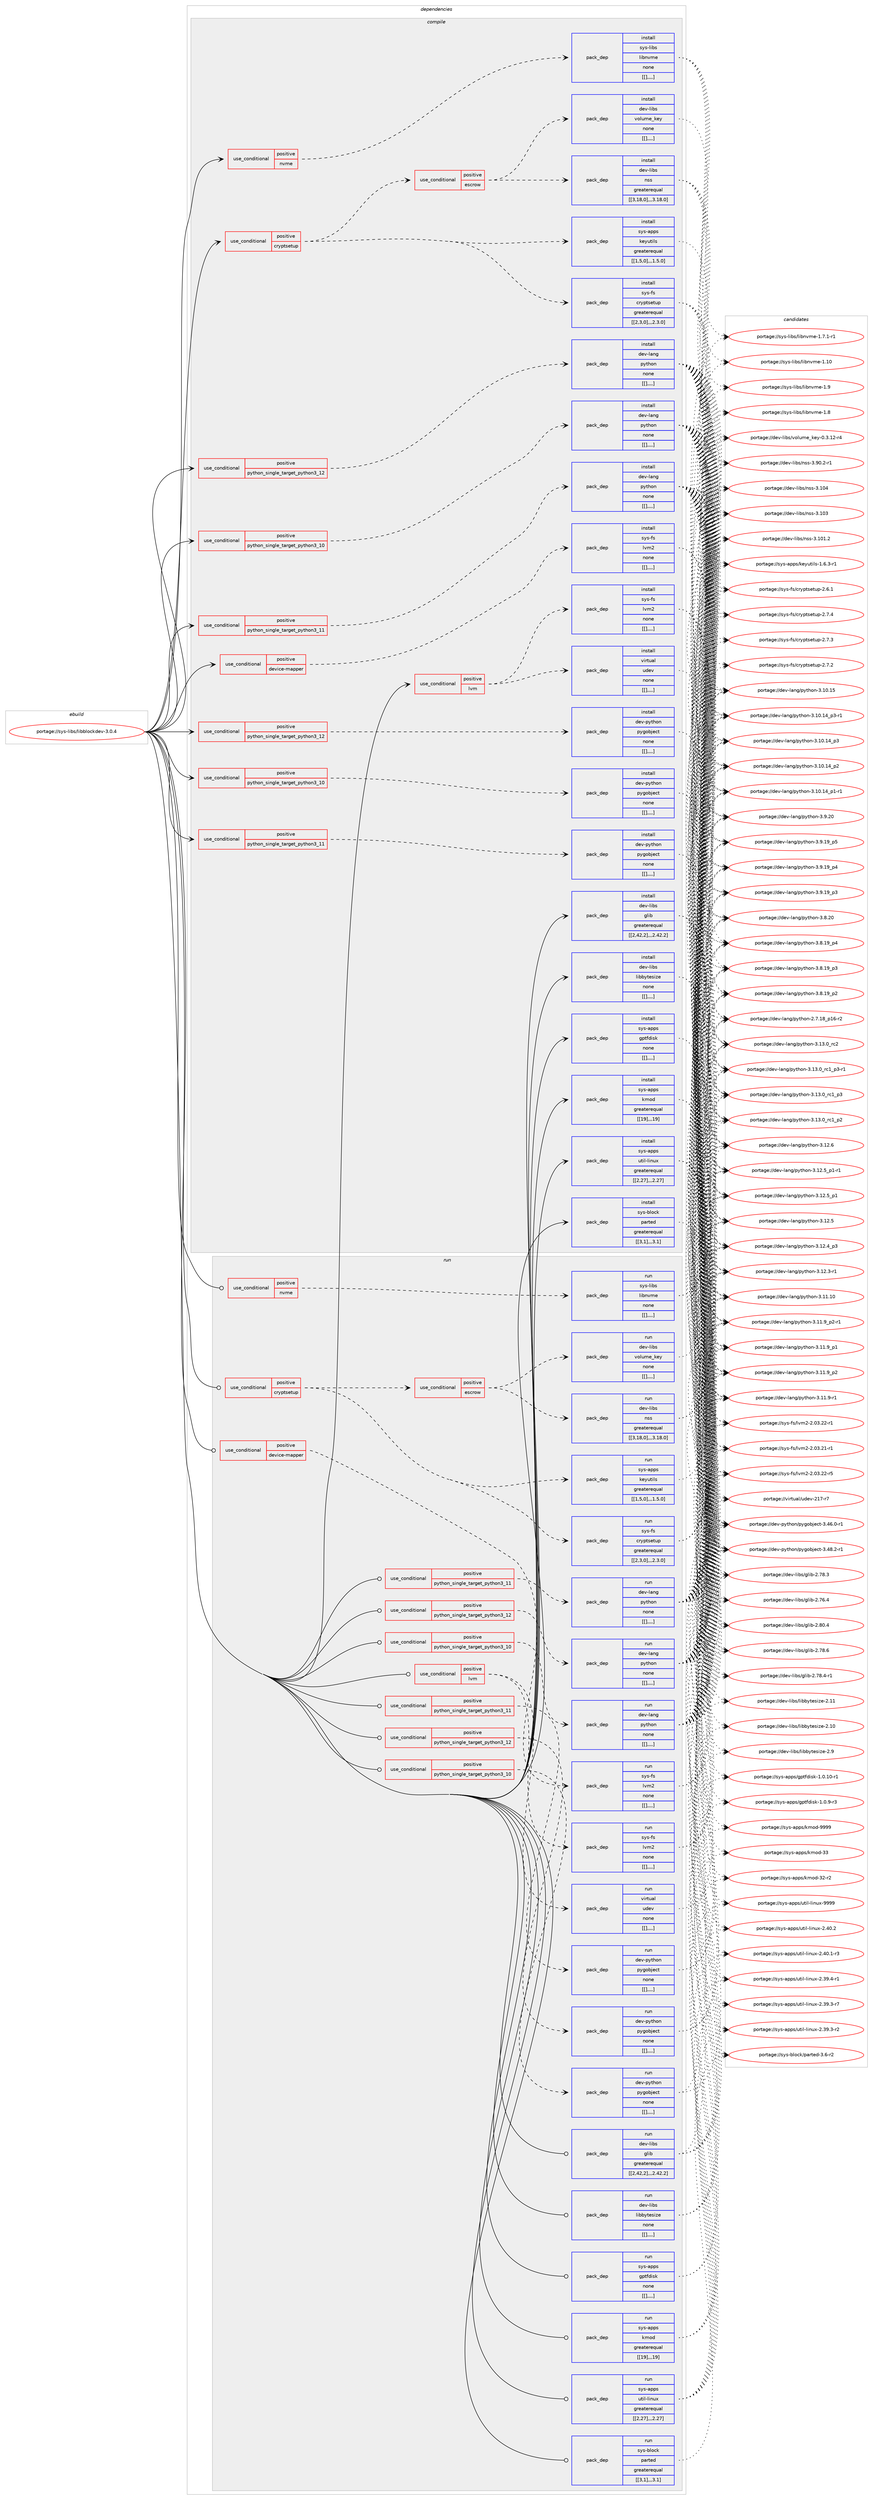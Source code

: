 digraph prolog {

# *************
# Graph options
# *************

newrank=true;
concentrate=true;
compound=true;
graph [rankdir=LR,fontname=Helvetica,fontsize=10,ranksep=1.5];#, ranksep=2.5, nodesep=0.2];
edge  [arrowhead=vee];
node  [fontname=Helvetica,fontsize=10];

# **********
# The ebuild
# **********

subgraph cluster_leftcol {
color=gray;
label=<<i>ebuild</i>>;
id [label="portage://sys-libs/libblockdev-3.0.4", color=red, width=4, href="../sys-libs/libblockdev-3.0.4.svg"];
}

# ****************
# The dependencies
# ****************

subgraph cluster_midcol {
color=gray;
label=<<i>dependencies</i>>;
subgraph cluster_compile {
fillcolor="#eeeeee";
style=filled;
label=<<i>compile</i>>;
subgraph cond122101 {
dependency458840 [label=<<TABLE BORDER="0" CELLBORDER="1" CELLSPACING="0" CELLPADDING="4"><TR><TD ROWSPAN="3" CELLPADDING="10">use_conditional</TD></TR><TR><TD>positive</TD></TR><TR><TD>cryptsetup</TD></TR></TABLE>>, shape=none, color=red];
subgraph cond122102 {
dependency458841 [label=<<TABLE BORDER="0" CELLBORDER="1" CELLSPACING="0" CELLPADDING="4"><TR><TD ROWSPAN="3" CELLPADDING="10">use_conditional</TD></TR><TR><TD>positive</TD></TR><TR><TD>escrow</TD></TR></TABLE>>, shape=none, color=red];
subgraph pack333619 {
dependency458842 [label=<<TABLE BORDER="0" CELLBORDER="1" CELLSPACING="0" CELLPADDING="4" WIDTH="220"><TR><TD ROWSPAN="6" CELLPADDING="30">pack_dep</TD></TR><TR><TD WIDTH="110">install</TD></TR><TR><TD>dev-libs</TD></TR><TR><TD>nss</TD></TR><TR><TD>greaterequal</TD></TR><TR><TD>[[3,18,0],,,3.18.0]</TD></TR></TABLE>>, shape=none, color=blue];
}
dependency458841:e -> dependency458842:w [weight=20,style="dashed",arrowhead="vee"];
subgraph pack333620 {
dependency458843 [label=<<TABLE BORDER="0" CELLBORDER="1" CELLSPACING="0" CELLPADDING="4" WIDTH="220"><TR><TD ROWSPAN="6" CELLPADDING="30">pack_dep</TD></TR><TR><TD WIDTH="110">install</TD></TR><TR><TD>dev-libs</TD></TR><TR><TD>volume_key</TD></TR><TR><TD>none</TD></TR><TR><TD>[[],,,,]</TD></TR></TABLE>>, shape=none, color=blue];
}
dependency458841:e -> dependency458843:w [weight=20,style="dashed",arrowhead="vee"];
}
dependency458840:e -> dependency458841:w [weight=20,style="dashed",arrowhead="vee"];
subgraph pack333621 {
dependency458844 [label=<<TABLE BORDER="0" CELLBORDER="1" CELLSPACING="0" CELLPADDING="4" WIDTH="220"><TR><TD ROWSPAN="6" CELLPADDING="30">pack_dep</TD></TR><TR><TD WIDTH="110">install</TD></TR><TR><TD>sys-apps</TD></TR><TR><TD>keyutils</TD></TR><TR><TD>greaterequal</TD></TR><TR><TD>[[1,5,0],,,1.5.0]</TD></TR></TABLE>>, shape=none, color=blue];
}
dependency458840:e -> dependency458844:w [weight=20,style="dashed",arrowhead="vee"];
subgraph pack333622 {
dependency458845 [label=<<TABLE BORDER="0" CELLBORDER="1" CELLSPACING="0" CELLPADDING="4" WIDTH="220"><TR><TD ROWSPAN="6" CELLPADDING="30">pack_dep</TD></TR><TR><TD WIDTH="110">install</TD></TR><TR><TD>sys-fs</TD></TR><TR><TD>cryptsetup</TD></TR><TR><TD>greaterequal</TD></TR><TR><TD>[[2,3,0],,,2.3.0]</TD></TR></TABLE>>, shape=none, color=blue];
}
dependency458840:e -> dependency458845:w [weight=20,style="dashed",arrowhead="vee"];
}
id:e -> dependency458840:w [weight=20,style="solid",arrowhead="vee"];
subgraph cond122103 {
dependency458846 [label=<<TABLE BORDER="0" CELLBORDER="1" CELLSPACING="0" CELLPADDING="4"><TR><TD ROWSPAN="3" CELLPADDING="10">use_conditional</TD></TR><TR><TD>positive</TD></TR><TR><TD>device-mapper</TD></TR></TABLE>>, shape=none, color=red];
subgraph pack333623 {
dependency458847 [label=<<TABLE BORDER="0" CELLBORDER="1" CELLSPACING="0" CELLPADDING="4" WIDTH="220"><TR><TD ROWSPAN="6" CELLPADDING="30">pack_dep</TD></TR><TR><TD WIDTH="110">install</TD></TR><TR><TD>sys-fs</TD></TR><TR><TD>lvm2</TD></TR><TR><TD>none</TD></TR><TR><TD>[[],,,,]</TD></TR></TABLE>>, shape=none, color=blue];
}
dependency458846:e -> dependency458847:w [weight=20,style="dashed",arrowhead="vee"];
}
id:e -> dependency458846:w [weight=20,style="solid",arrowhead="vee"];
subgraph cond122104 {
dependency458848 [label=<<TABLE BORDER="0" CELLBORDER="1" CELLSPACING="0" CELLPADDING="4"><TR><TD ROWSPAN="3" CELLPADDING="10">use_conditional</TD></TR><TR><TD>positive</TD></TR><TR><TD>lvm</TD></TR></TABLE>>, shape=none, color=red];
subgraph pack333624 {
dependency458849 [label=<<TABLE BORDER="0" CELLBORDER="1" CELLSPACING="0" CELLPADDING="4" WIDTH="220"><TR><TD ROWSPAN="6" CELLPADDING="30">pack_dep</TD></TR><TR><TD WIDTH="110">install</TD></TR><TR><TD>sys-fs</TD></TR><TR><TD>lvm2</TD></TR><TR><TD>none</TD></TR><TR><TD>[[],,,,]</TD></TR></TABLE>>, shape=none, color=blue];
}
dependency458848:e -> dependency458849:w [weight=20,style="dashed",arrowhead="vee"];
subgraph pack333625 {
dependency458850 [label=<<TABLE BORDER="0" CELLBORDER="1" CELLSPACING="0" CELLPADDING="4" WIDTH="220"><TR><TD ROWSPAN="6" CELLPADDING="30">pack_dep</TD></TR><TR><TD WIDTH="110">install</TD></TR><TR><TD>virtual</TD></TR><TR><TD>udev</TD></TR><TR><TD>none</TD></TR><TR><TD>[[],,,,]</TD></TR></TABLE>>, shape=none, color=blue];
}
dependency458848:e -> dependency458850:w [weight=20,style="dashed",arrowhead="vee"];
}
id:e -> dependency458848:w [weight=20,style="solid",arrowhead="vee"];
subgraph cond122105 {
dependency458851 [label=<<TABLE BORDER="0" CELLBORDER="1" CELLSPACING="0" CELLPADDING="4"><TR><TD ROWSPAN="3" CELLPADDING="10">use_conditional</TD></TR><TR><TD>positive</TD></TR><TR><TD>nvme</TD></TR></TABLE>>, shape=none, color=red];
subgraph pack333626 {
dependency458852 [label=<<TABLE BORDER="0" CELLBORDER="1" CELLSPACING="0" CELLPADDING="4" WIDTH="220"><TR><TD ROWSPAN="6" CELLPADDING="30">pack_dep</TD></TR><TR><TD WIDTH="110">install</TD></TR><TR><TD>sys-libs</TD></TR><TR><TD>libnvme</TD></TR><TR><TD>none</TD></TR><TR><TD>[[],,,,]</TD></TR></TABLE>>, shape=none, color=blue];
}
dependency458851:e -> dependency458852:w [weight=20,style="dashed",arrowhead="vee"];
}
id:e -> dependency458851:w [weight=20,style="solid",arrowhead="vee"];
subgraph cond122106 {
dependency458853 [label=<<TABLE BORDER="0" CELLBORDER="1" CELLSPACING="0" CELLPADDING="4"><TR><TD ROWSPAN="3" CELLPADDING="10">use_conditional</TD></TR><TR><TD>positive</TD></TR><TR><TD>python_single_target_python3_10</TD></TR></TABLE>>, shape=none, color=red];
subgraph pack333627 {
dependency458854 [label=<<TABLE BORDER="0" CELLBORDER="1" CELLSPACING="0" CELLPADDING="4" WIDTH="220"><TR><TD ROWSPAN="6" CELLPADDING="30">pack_dep</TD></TR><TR><TD WIDTH="110">install</TD></TR><TR><TD>dev-lang</TD></TR><TR><TD>python</TD></TR><TR><TD>none</TD></TR><TR><TD>[[],,,,]</TD></TR></TABLE>>, shape=none, color=blue];
}
dependency458853:e -> dependency458854:w [weight=20,style="dashed",arrowhead="vee"];
}
id:e -> dependency458853:w [weight=20,style="solid",arrowhead="vee"];
subgraph cond122107 {
dependency458855 [label=<<TABLE BORDER="0" CELLBORDER="1" CELLSPACING="0" CELLPADDING="4"><TR><TD ROWSPAN="3" CELLPADDING="10">use_conditional</TD></TR><TR><TD>positive</TD></TR><TR><TD>python_single_target_python3_10</TD></TR></TABLE>>, shape=none, color=red];
subgraph pack333628 {
dependency458856 [label=<<TABLE BORDER="0" CELLBORDER="1" CELLSPACING="0" CELLPADDING="4" WIDTH="220"><TR><TD ROWSPAN="6" CELLPADDING="30">pack_dep</TD></TR><TR><TD WIDTH="110">install</TD></TR><TR><TD>dev-python</TD></TR><TR><TD>pygobject</TD></TR><TR><TD>none</TD></TR><TR><TD>[[],,,,]</TD></TR></TABLE>>, shape=none, color=blue];
}
dependency458855:e -> dependency458856:w [weight=20,style="dashed",arrowhead="vee"];
}
id:e -> dependency458855:w [weight=20,style="solid",arrowhead="vee"];
subgraph cond122108 {
dependency458857 [label=<<TABLE BORDER="0" CELLBORDER="1" CELLSPACING="0" CELLPADDING="4"><TR><TD ROWSPAN="3" CELLPADDING="10">use_conditional</TD></TR><TR><TD>positive</TD></TR><TR><TD>python_single_target_python3_11</TD></TR></TABLE>>, shape=none, color=red];
subgraph pack333629 {
dependency458858 [label=<<TABLE BORDER="0" CELLBORDER="1" CELLSPACING="0" CELLPADDING="4" WIDTH="220"><TR><TD ROWSPAN="6" CELLPADDING="30">pack_dep</TD></TR><TR><TD WIDTH="110">install</TD></TR><TR><TD>dev-lang</TD></TR><TR><TD>python</TD></TR><TR><TD>none</TD></TR><TR><TD>[[],,,,]</TD></TR></TABLE>>, shape=none, color=blue];
}
dependency458857:e -> dependency458858:w [weight=20,style="dashed",arrowhead="vee"];
}
id:e -> dependency458857:w [weight=20,style="solid",arrowhead="vee"];
subgraph cond122109 {
dependency458859 [label=<<TABLE BORDER="0" CELLBORDER="1" CELLSPACING="0" CELLPADDING="4"><TR><TD ROWSPAN="3" CELLPADDING="10">use_conditional</TD></TR><TR><TD>positive</TD></TR><TR><TD>python_single_target_python3_11</TD></TR></TABLE>>, shape=none, color=red];
subgraph pack333630 {
dependency458860 [label=<<TABLE BORDER="0" CELLBORDER="1" CELLSPACING="0" CELLPADDING="4" WIDTH="220"><TR><TD ROWSPAN="6" CELLPADDING="30">pack_dep</TD></TR><TR><TD WIDTH="110">install</TD></TR><TR><TD>dev-python</TD></TR><TR><TD>pygobject</TD></TR><TR><TD>none</TD></TR><TR><TD>[[],,,,]</TD></TR></TABLE>>, shape=none, color=blue];
}
dependency458859:e -> dependency458860:w [weight=20,style="dashed",arrowhead="vee"];
}
id:e -> dependency458859:w [weight=20,style="solid",arrowhead="vee"];
subgraph cond122110 {
dependency458861 [label=<<TABLE BORDER="0" CELLBORDER="1" CELLSPACING="0" CELLPADDING="4"><TR><TD ROWSPAN="3" CELLPADDING="10">use_conditional</TD></TR><TR><TD>positive</TD></TR><TR><TD>python_single_target_python3_12</TD></TR></TABLE>>, shape=none, color=red];
subgraph pack333631 {
dependency458862 [label=<<TABLE BORDER="0" CELLBORDER="1" CELLSPACING="0" CELLPADDING="4" WIDTH="220"><TR><TD ROWSPAN="6" CELLPADDING="30">pack_dep</TD></TR><TR><TD WIDTH="110">install</TD></TR><TR><TD>dev-lang</TD></TR><TR><TD>python</TD></TR><TR><TD>none</TD></TR><TR><TD>[[],,,,]</TD></TR></TABLE>>, shape=none, color=blue];
}
dependency458861:e -> dependency458862:w [weight=20,style="dashed",arrowhead="vee"];
}
id:e -> dependency458861:w [weight=20,style="solid",arrowhead="vee"];
subgraph cond122111 {
dependency458863 [label=<<TABLE BORDER="0" CELLBORDER="1" CELLSPACING="0" CELLPADDING="4"><TR><TD ROWSPAN="3" CELLPADDING="10">use_conditional</TD></TR><TR><TD>positive</TD></TR><TR><TD>python_single_target_python3_12</TD></TR></TABLE>>, shape=none, color=red];
subgraph pack333632 {
dependency458864 [label=<<TABLE BORDER="0" CELLBORDER="1" CELLSPACING="0" CELLPADDING="4" WIDTH="220"><TR><TD ROWSPAN="6" CELLPADDING="30">pack_dep</TD></TR><TR><TD WIDTH="110">install</TD></TR><TR><TD>dev-python</TD></TR><TR><TD>pygobject</TD></TR><TR><TD>none</TD></TR><TR><TD>[[],,,,]</TD></TR></TABLE>>, shape=none, color=blue];
}
dependency458863:e -> dependency458864:w [weight=20,style="dashed",arrowhead="vee"];
}
id:e -> dependency458863:w [weight=20,style="solid",arrowhead="vee"];
subgraph pack333633 {
dependency458865 [label=<<TABLE BORDER="0" CELLBORDER="1" CELLSPACING="0" CELLPADDING="4" WIDTH="220"><TR><TD ROWSPAN="6" CELLPADDING="30">pack_dep</TD></TR><TR><TD WIDTH="110">install</TD></TR><TR><TD>dev-libs</TD></TR><TR><TD>glib</TD></TR><TR><TD>greaterequal</TD></TR><TR><TD>[[2,42,2],,,2.42.2]</TD></TR></TABLE>>, shape=none, color=blue];
}
id:e -> dependency458865:w [weight=20,style="solid",arrowhead="vee"];
subgraph pack333634 {
dependency458866 [label=<<TABLE BORDER="0" CELLBORDER="1" CELLSPACING="0" CELLPADDING="4" WIDTH="220"><TR><TD ROWSPAN="6" CELLPADDING="30">pack_dep</TD></TR><TR><TD WIDTH="110">install</TD></TR><TR><TD>dev-libs</TD></TR><TR><TD>libbytesize</TD></TR><TR><TD>none</TD></TR><TR><TD>[[],,,,]</TD></TR></TABLE>>, shape=none, color=blue];
}
id:e -> dependency458866:w [weight=20,style="solid",arrowhead="vee"];
subgraph pack333635 {
dependency458867 [label=<<TABLE BORDER="0" CELLBORDER="1" CELLSPACING="0" CELLPADDING="4" WIDTH="220"><TR><TD ROWSPAN="6" CELLPADDING="30">pack_dep</TD></TR><TR><TD WIDTH="110">install</TD></TR><TR><TD>sys-apps</TD></TR><TR><TD>gptfdisk</TD></TR><TR><TD>none</TD></TR><TR><TD>[[],,,,]</TD></TR></TABLE>>, shape=none, color=blue];
}
id:e -> dependency458867:w [weight=20,style="solid",arrowhead="vee"];
subgraph pack333636 {
dependency458868 [label=<<TABLE BORDER="0" CELLBORDER="1" CELLSPACING="0" CELLPADDING="4" WIDTH="220"><TR><TD ROWSPAN="6" CELLPADDING="30">pack_dep</TD></TR><TR><TD WIDTH="110">install</TD></TR><TR><TD>sys-apps</TD></TR><TR><TD>kmod</TD></TR><TR><TD>greaterequal</TD></TR><TR><TD>[[19],,,19]</TD></TR></TABLE>>, shape=none, color=blue];
}
id:e -> dependency458868:w [weight=20,style="solid",arrowhead="vee"];
subgraph pack333637 {
dependency458869 [label=<<TABLE BORDER="0" CELLBORDER="1" CELLSPACING="0" CELLPADDING="4" WIDTH="220"><TR><TD ROWSPAN="6" CELLPADDING="30">pack_dep</TD></TR><TR><TD WIDTH="110">install</TD></TR><TR><TD>sys-apps</TD></TR><TR><TD>util-linux</TD></TR><TR><TD>greaterequal</TD></TR><TR><TD>[[2,27],,,2.27]</TD></TR></TABLE>>, shape=none, color=blue];
}
id:e -> dependency458869:w [weight=20,style="solid",arrowhead="vee"];
subgraph pack333638 {
dependency458870 [label=<<TABLE BORDER="0" CELLBORDER="1" CELLSPACING="0" CELLPADDING="4" WIDTH="220"><TR><TD ROWSPAN="6" CELLPADDING="30">pack_dep</TD></TR><TR><TD WIDTH="110">install</TD></TR><TR><TD>sys-block</TD></TR><TR><TD>parted</TD></TR><TR><TD>greaterequal</TD></TR><TR><TD>[[3,1],,,3.1]</TD></TR></TABLE>>, shape=none, color=blue];
}
id:e -> dependency458870:w [weight=20,style="solid",arrowhead="vee"];
}
subgraph cluster_compileandrun {
fillcolor="#eeeeee";
style=filled;
label=<<i>compile and run</i>>;
}
subgraph cluster_run {
fillcolor="#eeeeee";
style=filled;
label=<<i>run</i>>;
subgraph cond122112 {
dependency458871 [label=<<TABLE BORDER="0" CELLBORDER="1" CELLSPACING="0" CELLPADDING="4"><TR><TD ROWSPAN="3" CELLPADDING="10">use_conditional</TD></TR><TR><TD>positive</TD></TR><TR><TD>cryptsetup</TD></TR></TABLE>>, shape=none, color=red];
subgraph cond122113 {
dependency458872 [label=<<TABLE BORDER="0" CELLBORDER="1" CELLSPACING="0" CELLPADDING="4"><TR><TD ROWSPAN="3" CELLPADDING="10">use_conditional</TD></TR><TR><TD>positive</TD></TR><TR><TD>escrow</TD></TR></TABLE>>, shape=none, color=red];
subgraph pack333639 {
dependency458873 [label=<<TABLE BORDER="0" CELLBORDER="1" CELLSPACING="0" CELLPADDING="4" WIDTH="220"><TR><TD ROWSPAN="6" CELLPADDING="30">pack_dep</TD></TR><TR><TD WIDTH="110">run</TD></TR><TR><TD>dev-libs</TD></TR><TR><TD>nss</TD></TR><TR><TD>greaterequal</TD></TR><TR><TD>[[3,18,0],,,3.18.0]</TD></TR></TABLE>>, shape=none, color=blue];
}
dependency458872:e -> dependency458873:w [weight=20,style="dashed",arrowhead="vee"];
subgraph pack333640 {
dependency458874 [label=<<TABLE BORDER="0" CELLBORDER="1" CELLSPACING="0" CELLPADDING="4" WIDTH="220"><TR><TD ROWSPAN="6" CELLPADDING="30">pack_dep</TD></TR><TR><TD WIDTH="110">run</TD></TR><TR><TD>dev-libs</TD></TR><TR><TD>volume_key</TD></TR><TR><TD>none</TD></TR><TR><TD>[[],,,,]</TD></TR></TABLE>>, shape=none, color=blue];
}
dependency458872:e -> dependency458874:w [weight=20,style="dashed",arrowhead="vee"];
}
dependency458871:e -> dependency458872:w [weight=20,style="dashed",arrowhead="vee"];
subgraph pack333641 {
dependency458875 [label=<<TABLE BORDER="0" CELLBORDER="1" CELLSPACING="0" CELLPADDING="4" WIDTH="220"><TR><TD ROWSPAN="6" CELLPADDING="30">pack_dep</TD></TR><TR><TD WIDTH="110">run</TD></TR><TR><TD>sys-apps</TD></TR><TR><TD>keyutils</TD></TR><TR><TD>greaterequal</TD></TR><TR><TD>[[1,5,0],,,1.5.0]</TD></TR></TABLE>>, shape=none, color=blue];
}
dependency458871:e -> dependency458875:w [weight=20,style="dashed",arrowhead="vee"];
subgraph pack333642 {
dependency458876 [label=<<TABLE BORDER="0" CELLBORDER="1" CELLSPACING="0" CELLPADDING="4" WIDTH="220"><TR><TD ROWSPAN="6" CELLPADDING="30">pack_dep</TD></TR><TR><TD WIDTH="110">run</TD></TR><TR><TD>sys-fs</TD></TR><TR><TD>cryptsetup</TD></TR><TR><TD>greaterequal</TD></TR><TR><TD>[[2,3,0],,,2.3.0]</TD></TR></TABLE>>, shape=none, color=blue];
}
dependency458871:e -> dependency458876:w [weight=20,style="dashed",arrowhead="vee"];
}
id:e -> dependency458871:w [weight=20,style="solid",arrowhead="odot"];
subgraph cond122114 {
dependency458877 [label=<<TABLE BORDER="0" CELLBORDER="1" CELLSPACING="0" CELLPADDING="4"><TR><TD ROWSPAN="3" CELLPADDING="10">use_conditional</TD></TR><TR><TD>positive</TD></TR><TR><TD>device-mapper</TD></TR></TABLE>>, shape=none, color=red];
subgraph pack333643 {
dependency458878 [label=<<TABLE BORDER="0" CELLBORDER="1" CELLSPACING="0" CELLPADDING="4" WIDTH="220"><TR><TD ROWSPAN="6" CELLPADDING="30">pack_dep</TD></TR><TR><TD WIDTH="110">run</TD></TR><TR><TD>sys-fs</TD></TR><TR><TD>lvm2</TD></TR><TR><TD>none</TD></TR><TR><TD>[[],,,,]</TD></TR></TABLE>>, shape=none, color=blue];
}
dependency458877:e -> dependency458878:w [weight=20,style="dashed",arrowhead="vee"];
}
id:e -> dependency458877:w [weight=20,style="solid",arrowhead="odot"];
subgraph cond122115 {
dependency458879 [label=<<TABLE BORDER="0" CELLBORDER="1" CELLSPACING="0" CELLPADDING="4"><TR><TD ROWSPAN="3" CELLPADDING="10">use_conditional</TD></TR><TR><TD>positive</TD></TR><TR><TD>lvm</TD></TR></TABLE>>, shape=none, color=red];
subgraph pack333644 {
dependency458880 [label=<<TABLE BORDER="0" CELLBORDER="1" CELLSPACING="0" CELLPADDING="4" WIDTH="220"><TR><TD ROWSPAN="6" CELLPADDING="30">pack_dep</TD></TR><TR><TD WIDTH="110">run</TD></TR><TR><TD>sys-fs</TD></TR><TR><TD>lvm2</TD></TR><TR><TD>none</TD></TR><TR><TD>[[],,,,]</TD></TR></TABLE>>, shape=none, color=blue];
}
dependency458879:e -> dependency458880:w [weight=20,style="dashed",arrowhead="vee"];
subgraph pack333645 {
dependency458881 [label=<<TABLE BORDER="0" CELLBORDER="1" CELLSPACING="0" CELLPADDING="4" WIDTH="220"><TR><TD ROWSPAN="6" CELLPADDING="30">pack_dep</TD></TR><TR><TD WIDTH="110">run</TD></TR><TR><TD>virtual</TD></TR><TR><TD>udev</TD></TR><TR><TD>none</TD></TR><TR><TD>[[],,,,]</TD></TR></TABLE>>, shape=none, color=blue];
}
dependency458879:e -> dependency458881:w [weight=20,style="dashed",arrowhead="vee"];
}
id:e -> dependency458879:w [weight=20,style="solid",arrowhead="odot"];
subgraph cond122116 {
dependency458882 [label=<<TABLE BORDER="0" CELLBORDER="1" CELLSPACING="0" CELLPADDING="4"><TR><TD ROWSPAN="3" CELLPADDING="10">use_conditional</TD></TR><TR><TD>positive</TD></TR><TR><TD>nvme</TD></TR></TABLE>>, shape=none, color=red];
subgraph pack333646 {
dependency458883 [label=<<TABLE BORDER="0" CELLBORDER="1" CELLSPACING="0" CELLPADDING="4" WIDTH="220"><TR><TD ROWSPAN="6" CELLPADDING="30">pack_dep</TD></TR><TR><TD WIDTH="110">run</TD></TR><TR><TD>sys-libs</TD></TR><TR><TD>libnvme</TD></TR><TR><TD>none</TD></TR><TR><TD>[[],,,,]</TD></TR></TABLE>>, shape=none, color=blue];
}
dependency458882:e -> dependency458883:w [weight=20,style="dashed",arrowhead="vee"];
}
id:e -> dependency458882:w [weight=20,style="solid",arrowhead="odot"];
subgraph cond122117 {
dependency458884 [label=<<TABLE BORDER="0" CELLBORDER="1" CELLSPACING="0" CELLPADDING="4"><TR><TD ROWSPAN="3" CELLPADDING="10">use_conditional</TD></TR><TR><TD>positive</TD></TR><TR><TD>python_single_target_python3_10</TD></TR></TABLE>>, shape=none, color=red];
subgraph pack333647 {
dependency458885 [label=<<TABLE BORDER="0" CELLBORDER="1" CELLSPACING="0" CELLPADDING="4" WIDTH="220"><TR><TD ROWSPAN="6" CELLPADDING="30">pack_dep</TD></TR><TR><TD WIDTH="110">run</TD></TR><TR><TD>dev-lang</TD></TR><TR><TD>python</TD></TR><TR><TD>none</TD></TR><TR><TD>[[],,,,]</TD></TR></TABLE>>, shape=none, color=blue];
}
dependency458884:e -> dependency458885:w [weight=20,style="dashed",arrowhead="vee"];
}
id:e -> dependency458884:w [weight=20,style="solid",arrowhead="odot"];
subgraph cond122118 {
dependency458886 [label=<<TABLE BORDER="0" CELLBORDER="1" CELLSPACING="0" CELLPADDING="4"><TR><TD ROWSPAN="3" CELLPADDING="10">use_conditional</TD></TR><TR><TD>positive</TD></TR><TR><TD>python_single_target_python3_10</TD></TR></TABLE>>, shape=none, color=red];
subgraph pack333648 {
dependency458887 [label=<<TABLE BORDER="0" CELLBORDER="1" CELLSPACING="0" CELLPADDING="4" WIDTH="220"><TR><TD ROWSPAN="6" CELLPADDING="30">pack_dep</TD></TR><TR><TD WIDTH="110">run</TD></TR><TR><TD>dev-python</TD></TR><TR><TD>pygobject</TD></TR><TR><TD>none</TD></TR><TR><TD>[[],,,,]</TD></TR></TABLE>>, shape=none, color=blue];
}
dependency458886:e -> dependency458887:w [weight=20,style="dashed",arrowhead="vee"];
}
id:e -> dependency458886:w [weight=20,style="solid",arrowhead="odot"];
subgraph cond122119 {
dependency458888 [label=<<TABLE BORDER="0" CELLBORDER="1" CELLSPACING="0" CELLPADDING="4"><TR><TD ROWSPAN="3" CELLPADDING="10">use_conditional</TD></TR><TR><TD>positive</TD></TR><TR><TD>python_single_target_python3_11</TD></TR></TABLE>>, shape=none, color=red];
subgraph pack333649 {
dependency458889 [label=<<TABLE BORDER="0" CELLBORDER="1" CELLSPACING="0" CELLPADDING="4" WIDTH="220"><TR><TD ROWSPAN="6" CELLPADDING="30">pack_dep</TD></TR><TR><TD WIDTH="110">run</TD></TR><TR><TD>dev-lang</TD></TR><TR><TD>python</TD></TR><TR><TD>none</TD></TR><TR><TD>[[],,,,]</TD></TR></TABLE>>, shape=none, color=blue];
}
dependency458888:e -> dependency458889:w [weight=20,style="dashed",arrowhead="vee"];
}
id:e -> dependency458888:w [weight=20,style="solid",arrowhead="odot"];
subgraph cond122120 {
dependency458890 [label=<<TABLE BORDER="0" CELLBORDER="1" CELLSPACING="0" CELLPADDING="4"><TR><TD ROWSPAN="3" CELLPADDING="10">use_conditional</TD></TR><TR><TD>positive</TD></TR><TR><TD>python_single_target_python3_11</TD></TR></TABLE>>, shape=none, color=red];
subgraph pack333650 {
dependency458891 [label=<<TABLE BORDER="0" CELLBORDER="1" CELLSPACING="0" CELLPADDING="4" WIDTH="220"><TR><TD ROWSPAN="6" CELLPADDING="30">pack_dep</TD></TR><TR><TD WIDTH="110">run</TD></TR><TR><TD>dev-python</TD></TR><TR><TD>pygobject</TD></TR><TR><TD>none</TD></TR><TR><TD>[[],,,,]</TD></TR></TABLE>>, shape=none, color=blue];
}
dependency458890:e -> dependency458891:w [weight=20,style="dashed",arrowhead="vee"];
}
id:e -> dependency458890:w [weight=20,style="solid",arrowhead="odot"];
subgraph cond122121 {
dependency458892 [label=<<TABLE BORDER="0" CELLBORDER="1" CELLSPACING="0" CELLPADDING="4"><TR><TD ROWSPAN="3" CELLPADDING="10">use_conditional</TD></TR><TR><TD>positive</TD></TR><TR><TD>python_single_target_python3_12</TD></TR></TABLE>>, shape=none, color=red];
subgraph pack333651 {
dependency458893 [label=<<TABLE BORDER="0" CELLBORDER="1" CELLSPACING="0" CELLPADDING="4" WIDTH="220"><TR><TD ROWSPAN="6" CELLPADDING="30">pack_dep</TD></TR><TR><TD WIDTH="110">run</TD></TR><TR><TD>dev-lang</TD></TR><TR><TD>python</TD></TR><TR><TD>none</TD></TR><TR><TD>[[],,,,]</TD></TR></TABLE>>, shape=none, color=blue];
}
dependency458892:e -> dependency458893:w [weight=20,style="dashed",arrowhead="vee"];
}
id:e -> dependency458892:w [weight=20,style="solid",arrowhead="odot"];
subgraph cond122122 {
dependency458894 [label=<<TABLE BORDER="0" CELLBORDER="1" CELLSPACING="0" CELLPADDING="4"><TR><TD ROWSPAN="3" CELLPADDING="10">use_conditional</TD></TR><TR><TD>positive</TD></TR><TR><TD>python_single_target_python3_12</TD></TR></TABLE>>, shape=none, color=red];
subgraph pack333652 {
dependency458895 [label=<<TABLE BORDER="0" CELLBORDER="1" CELLSPACING="0" CELLPADDING="4" WIDTH="220"><TR><TD ROWSPAN="6" CELLPADDING="30">pack_dep</TD></TR><TR><TD WIDTH="110">run</TD></TR><TR><TD>dev-python</TD></TR><TR><TD>pygobject</TD></TR><TR><TD>none</TD></TR><TR><TD>[[],,,,]</TD></TR></TABLE>>, shape=none, color=blue];
}
dependency458894:e -> dependency458895:w [weight=20,style="dashed",arrowhead="vee"];
}
id:e -> dependency458894:w [weight=20,style="solid",arrowhead="odot"];
subgraph pack333653 {
dependency458896 [label=<<TABLE BORDER="0" CELLBORDER="1" CELLSPACING="0" CELLPADDING="4" WIDTH="220"><TR><TD ROWSPAN="6" CELLPADDING="30">pack_dep</TD></TR><TR><TD WIDTH="110">run</TD></TR><TR><TD>dev-libs</TD></TR><TR><TD>glib</TD></TR><TR><TD>greaterequal</TD></TR><TR><TD>[[2,42,2],,,2.42.2]</TD></TR></TABLE>>, shape=none, color=blue];
}
id:e -> dependency458896:w [weight=20,style="solid",arrowhead="odot"];
subgraph pack333654 {
dependency458897 [label=<<TABLE BORDER="0" CELLBORDER="1" CELLSPACING="0" CELLPADDING="4" WIDTH="220"><TR><TD ROWSPAN="6" CELLPADDING="30">pack_dep</TD></TR><TR><TD WIDTH="110">run</TD></TR><TR><TD>dev-libs</TD></TR><TR><TD>libbytesize</TD></TR><TR><TD>none</TD></TR><TR><TD>[[],,,,]</TD></TR></TABLE>>, shape=none, color=blue];
}
id:e -> dependency458897:w [weight=20,style="solid",arrowhead="odot"];
subgraph pack333655 {
dependency458898 [label=<<TABLE BORDER="0" CELLBORDER="1" CELLSPACING="0" CELLPADDING="4" WIDTH="220"><TR><TD ROWSPAN="6" CELLPADDING="30">pack_dep</TD></TR><TR><TD WIDTH="110">run</TD></TR><TR><TD>sys-apps</TD></TR><TR><TD>gptfdisk</TD></TR><TR><TD>none</TD></TR><TR><TD>[[],,,,]</TD></TR></TABLE>>, shape=none, color=blue];
}
id:e -> dependency458898:w [weight=20,style="solid",arrowhead="odot"];
subgraph pack333656 {
dependency458899 [label=<<TABLE BORDER="0" CELLBORDER="1" CELLSPACING="0" CELLPADDING="4" WIDTH="220"><TR><TD ROWSPAN="6" CELLPADDING="30">pack_dep</TD></TR><TR><TD WIDTH="110">run</TD></TR><TR><TD>sys-apps</TD></TR><TR><TD>kmod</TD></TR><TR><TD>greaterequal</TD></TR><TR><TD>[[19],,,19]</TD></TR></TABLE>>, shape=none, color=blue];
}
id:e -> dependency458899:w [weight=20,style="solid",arrowhead="odot"];
subgraph pack333657 {
dependency458900 [label=<<TABLE BORDER="0" CELLBORDER="1" CELLSPACING="0" CELLPADDING="4" WIDTH="220"><TR><TD ROWSPAN="6" CELLPADDING="30">pack_dep</TD></TR><TR><TD WIDTH="110">run</TD></TR><TR><TD>sys-apps</TD></TR><TR><TD>util-linux</TD></TR><TR><TD>greaterequal</TD></TR><TR><TD>[[2,27],,,2.27]</TD></TR></TABLE>>, shape=none, color=blue];
}
id:e -> dependency458900:w [weight=20,style="solid",arrowhead="odot"];
subgraph pack333658 {
dependency458901 [label=<<TABLE BORDER="0" CELLBORDER="1" CELLSPACING="0" CELLPADDING="4" WIDTH="220"><TR><TD ROWSPAN="6" CELLPADDING="30">pack_dep</TD></TR><TR><TD WIDTH="110">run</TD></TR><TR><TD>sys-block</TD></TR><TR><TD>parted</TD></TR><TR><TD>greaterequal</TD></TR><TR><TD>[[3,1],,,3.1]</TD></TR></TABLE>>, shape=none, color=blue];
}
id:e -> dependency458901:w [weight=20,style="solid",arrowhead="odot"];
}
}

# **************
# The candidates
# **************

subgraph cluster_choices {
rank=same;
color=gray;
label=<<i>candidates</i>>;

subgraph choice333619 {
color=black;
nodesep=1;
choice100101118451081059811547110115115455146494852 [label="portage://dev-libs/nss-3.104", color=red, width=4,href="../dev-libs/nss-3.104.svg"];
choice100101118451081059811547110115115455146494851 [label="portage://dev-libs/nss-3.103", color=red, width=4,href="../dev-libs/nss-3.103.svg"];
choice1001011184510810598115471101151154551464948494650 [label="portage://dev-libs/nss-3.101.2", color=red, width=4,href="../dev-libs/nss-3.101.2.svg"];
choice100101118451081059811547110115115455146574846504511449 [label="portage://dev-libs/nss-3.90.2-r1", color=red, width=4,href="../dev-libs/nss-3.90.2-r1.svg"];
dependency458842:e -> choice100101118451081059811547110115115455146494852:w [style=dotted,weight="100"];
dependency458842:e -> choice100101118451081059811547110115115455146494851:w [style=dotted,weight="100"];
dependency458842:e -> choice1001011184510810598115471101151154551464948494650:w [style=dotted,weight="100"];
dependency458842:e -> choice100101118451081059811547110115115455146574846504511449:w [style=dotted,weight="100"];
}
subgraph choice333620 {
color=black;
nodesep=1;
choice10010111845108105981154711811110811710910195107101121454846514649504511452 [label="portage://dev-libs/volume_key-0.3.12-r4", color=red, width=4,href="../dev-libs/volume_key-0.3.12-r4.svg"];
dependency458843:e -> choice10010111845108105981154711811110811710910195107101121454846514649504511452:w [style=dotted,weight="100"];
}
subgraph choice333621 {
color=black;
nodesep=1;
choice1151211154597112112115471071011211171161051081154549465446514511449 [label="portage://sys-apps/keyutils-1.6.3-r1", color=red, width=4,href="../sys-apps/keyutils-1.6.3-r1.svg"];
dependency458844:e -> choice1151211154597112112115471071011211171161051081154549465446514511449:w [style=dotted,weight="100"];
}
subgraph choice333622 {
color=black;
nodesep=1;
choice115121115451021154799114121112116115101116117112455046554652 [label="portage://sys-fs/cryptsetup-2.7.4", color=red, width=4,href="../sys-fs/cryptsetup-2.7.4.svg"];
choice115121115451021154799114121112116115101116117112455046554651 [label="portage://sys-fs/cryptsetup-2.7.3", color=red, width=4,href="../sys-fs/cryptsetup-2.7.3.svg"];
choice115121115451021154799114121112116115101116117112455046554650 [label="portage://sys-fs/cryptsetup-2.7.2", color=red, width=4,href="../sys-fs/cryptsetup-2.7.2.svg"];
choice115121115451021154799114121112116115101116117112455046544649 [label="portage://sys-fs/cryptsetup-2.6.1", color=red, width=4,href="../sys-fs/cryptsetup-2.6.1.svg"];
dependency458845:e -> choice115121115451021154799114121112116115101116117112455046554652:w [style=dotted,weight="100"];
dependency458845:e -> choice115121115451021154799114121112116115101116117112455046554651:w [style=dotted,weight="100"];
dependency458845:e -> choice115121115451021154799114121112116115101116117112455046554650:w [style=dotted,weight="100"];
dependency458845:e -> choice115121115451021154799114121112116115101116117112455046544649:w [style=dotted,weight="100"];
}
subgraph choice333623 {
color=black;
nodesep=1;
choice11512111545102115471081181095045504648514650504511453 [label="portage://sys-fs/lvm2-2.03.22-r5", color=red, width=4,href="../sys-fs/lvm2-2.03.22-r5.svg"];
choice11512111545102115471081181095045504648514650504511449 [label="portage://sys-fs/lvm2-2.03.22-r1", color=red, width=4,href="../sys-fs/lvm2-2.03.22-r1.svg"];
choice11512111545102115471081181095045504648514650494511449 [label="portage://sys-fs/lvm2-2.03.21-r1", color=red, width=4,href="../sys-fs/lvm2-2.03.21-r1.svg"];
dependency458847:e -> choice11512111545102115471081181095045504648514650504511453:w [style=dotted,weight="100"];
dependency458847:e -> choice11512111545102115471081181095045504648514650504511449:w [style=dotted,weight="100"];
dependency458847:e -> choice11512111545102115471081181095045504648514650494511449:w [style=dotted,weight="100"];
}
subgraph choice333624 {
color=black;
nodesep=1;
choice11512111545102115471081181095045504648514650504511453 [label="portage://sys-fs/lvm2-2.03.22-r5", color=red, width=4,href="../sys-fs/lvm2-2.03.22-r5.svg"];
choice11512111545102115471081181095045504648514650504511449 [label="portage://sys-fs/lvm2-2.03.22-r1", color=red, width=4,href="../sys-fs/lvm2-2.03.22-r1.svg"];
choice11512111545102115471081181095045504648514650494511449 [label="portage://sys-fs/lvm2-2.03.21-r1", color=red, width=4,href="../sys-fs/lvm2-2.03.21-r1.svg"];
dependency458849:e -> choice11512111545102115471081181095045504648514650504511453:w [style=dotted,weight="100"];
dependency458849:e -> choice11512111545102115471081181095045504648514650504511449:w [style=dotted,weight="100"];
dependency458849:e -> choice11512111545102115471081181095045504648514650494511449:w [style=dotted,weight="100"];
}
subgraph choice333625 {
color=black;
nodesep=1;
choice1181051141161179710847117100101118455049554511455 [label="portage://virtual/udev-217-r7", color=red, width=4,href="../virtual/udev-217-r7.svg"];
dependency458850:e -> choice1181051141161179710847117100101118455049554511455:w [style=dotted,weight="100"];
}
subgraph choice333626 {
color=black;
nodesep=1;
choice115121115451081059811547108105981101181091014549464948 [label="portage://sys-libs/libnvme-1.10", color=red, width=4,href="../sys-libs/libnvme-1.10.svg"];
choice1151211154510810598115471081059811011810910145494657 [label="portage://sys-libs/libnvme-1.9", color=red, width=4,href="../sys-libs/libnvme-1.9.svg"];
choice1151211154510810598115471081059811011810910145494656 [label="portage://sys-libs/libnvme-1.8", color=red, width=4,href="../sys-libs/libnvme-1.8.svg"];
choice115121115451081059811547108105981101181091014549465546494511449 [label="portage://sys-libs/libnvme-1.7.1-r1", color=red, width=4,href="../sys-libs/libnvme-1.7.1-r1.svg"];
dependency458852:e -> choice115121115451081059811547108105981101181091014549464948:w [style=dotted,weight="100"];
dependency458852:e -> choice1151211154510810598115471081059811011810910145494657:w [style=dotted,weight="100"];
dependency458852:e -> choice1151211154510810598115471081059811011810910145494656:w [style=dotted,weight="100"];
dependency458852:e -> choice115121115451081059811547108105981101181091014549465546494511449:w [style=dotted,weight="100"];
}
subgraph choice333627 {
color=black;
nodesep=1;
choice10010111845108971101034711212111610411111045514649514648951149950 [label="portage://dev-lang/python-3.13.0_rc2", color=red, width=4,href="../dev-lang/python-3.13.0_rc2.svg"];
choice1001011184510897110103471121211161041111104551464951464895114994995112514511449 [label="portage://dev-lang/python-3.13.0_rc1_p3-r1", color=red, width=4,href="../dev-lang/python-3.13.0_rc1_p3-r1.svg"];
choice100101118451089711010347112121116104111110455146495146489511499499511251 [label="portage://dev-lang/python-3.13.0_rc1_p3", color=red, width=4,href="../dev-lang/python-3.13.0_rc1_p3.svg"];
choice100101118451089711010347112121116104111110455146495146489511499499511250 [label="portage://dev-lang/python-3.13.0_rc1_p2", color=red, width=4,href="../dev-lang/python-3.13.0_rc1_p2.svg"];
choice10010111845108971101034711212111610411111045514649504654 [label="portage://dev-lang/python-3.12.6", color=red, width=4,href="../dev-lang/python-3.12.6.svg"];
choice1001011184510897110103471121211161041111104551464950465395112494511449 [label="portage://dev-lang/python-3.12.5_p1-r1", color=red, width=4,href="../dev-lang/python-3.12.5_p1-r1.svg"];
choice100101118451089711010347112121116104111110455146495046539511249 [label="portage://dev-lang/python-3.12.5_p1", color=red, width=4,href="../dev-lang/python-3.12.5_p1.svg"];
choice10010111845108971101034711212111610411111045514649504653 [label="portage://dev-lang/python-3.12.5", color=red, width=4,href="../dev-lang/python-3.12.5.svg"];
choice100101118451089711010347112121116104111110455146495046529511251 [label="portage://dev-lang/python-3.12.4_p3", color=red, width=4,href="../dev-lang/python-3.12.4_p3.svg"];
choice100101118451089711010347112121116104111110455146495046514511449 [label="portage://dev-lang/python-3.12.3-r1", color=red, width=4,href="../dev-lang/python-3.12.3-r1.svg"];
choice1001011184510897110103471121211161041111104551464949464948 [label="portage://dev-lang/python-3.11.10", color=red, width=4,href="../dev-lang/python-3.11.10.svg"];
choice1001011184510897110103471121211161041111104551464949465795112504511449 [label="portage://dev-lang/python-3.11.9_p2-r1", color=red, width=4,href="../dev-lang/python-3.11.9_p2-r1.svg"];
choice100101118451089711010347112121116104111110455146494946579511250 [label="portage://dev-lang/python-3.11.9_p2", color=red, width=4,href="../dev-lang/python-3.11.9_p2.svg"];
choice100101118451089711010347112121116104111110455146494946579511249 [label="portage://dev-lang/python-3.11.9_p1", color=red, width=4,href="../dev-lang/python-3.11.9_p1.svg"];
choice100101118451089711010347112121116104111110455146494946574511449 [label="portage://dev-lang/python-3.11.9-r1", color=red, width=4,href="../dev-lang/python-3.11.9-r1.svg"];
choice1001011184510897110103471121211161041111104551464948464953 [label="portage://dev-lang/python-3.10.15", color=red, width=4,href="../dev-lang/python-3.10.15.svg"];
choice100101118451089711010347112121116104111110455146494846495295112514511449 [label="portage://dev-lang/python-3.10.14_p3-r1", color=red, width=4,href="../dev-lang/python-3.10.14_p3-r1.svg"];
choice10010111845108971101034711212111610411111045514649484649529511251 [label="portage://dev-lang/python-3.10.14_p3", color=red, width=4,href="../dev-lang/python-3.10.14_p3.svg"];
choice10010111845108971101034711212111610411111045514649484649529511250 [label="portage://dev-lang/python-3.10.14_p2", color=red, width=4,href="../dev-lang/python-3.10.14_p2.svg"];
choice100101118451089711010347112121116104111110455146494846495295112494511449 [label="portage://dev-lang/python-3.10.14_p1-r1", color=red, width=4,href="../dev-lang/python-3.10.14_p1-r1.svg"];
choice10010111845108971101034711212111610411111045514657465048 [label="portage://dev-lang/python-3.9.20", color=red, width=4,href="../dev-lang/python-3.9.20.svg"];
choice100101118451089711010347112121116104111110455146574649579511253 [label="portage://dev-lang/python-3.9.19_p5", color=red, width=4,href="../dev-lang/python-3.9.19_p5.svg"];
choice100101118451089711010347112121116104111110455146574649579511252 [label="portage://dev-lang/python-3.9.19_p4", color=red, width=4,href="../dev-lang/python-3.9.19_p4.svg"];
choice100101118451089711010347112121116104111110455146574649579511251 [label="portage://dev-lang/python-3.9.19_p3", color=red, width=4,href="../dev-lang/python-3.9.19_p3.svg"];
choice10010111845108971101034711212111610411111045514656465048 [label="portage://dev-lang/python-3.8.20", color=red, width=4,href="../dev-lang/python-3.8.20.svg"];
choice100101118451089711010347112121116104111110455146564649579511252 [label="portage://dev-lang/python-3.8.19_p4", color=red, width=4,href="../dev-lang/python-3.8.19_p4.svg"];
choice100101118451089711010347112121116104111110455146564649579511251 [label="portage://dev-lang/python-3.8.19_p3", color=red, width=4,href="../dev-lang/python-3.8.19_p3.svg"];
choice100101118451089711010347112121116104111110455146564649579511250 [label="portage://dev-lang/python-3.8.19_p2", color=red, width=4,href="../dev-lang/python-3.8.19_p2.svg"];
choice100101118451089711010347112121116104111110455046554649569511249544511450 [label="portage://dev-lang/python-2.7.18_p16-r2", color=red, width=4,href="../dev-lang/python-2.7.18_p16-r2.svg"];
dependency458854:e -> choice10010111845108971101034711212111610411111045514649514648951149950:w [style=dotted,weight="100"];
dependency458854:e -> choice1001011184510897110103471121211161041111104551464951464895114994995112514511449:w [style=dotted,weight="100"];
dependency458854:e -> choice100101118451089711010347112121116104111110455146495146489511499499511251:w [style=dotted,weight="100"];
dependency458854:e -> choice100101118451089711010347112121116104111110455146495146489511499499511250:w [style=dotted,weight="100"];
dependency458854:e -> choice10010111845108971101034711212111610411111045514649504654:w [style=dotted,weight="100"];
dependency458854:e -> choice1001011184510897110103471121211161041111104551464950465395112494511449:w [style=dotted,weight="100"];
dependency458854:e -> choice100101118451089711010347112121116104111110455146495046539511249:w [style=dotted,weight="100"];
dependency458854:e -> choice10010111845108971101034711212111610411111045514649504653:w [style=dotted,weight="100"];
dependency458854:e -> choice100101118451089711010347112121116104111110455146495046529511251:w [style=dotted,weight="100"];
dependency458854:e -> choice100101118451089711010347112121116104111110455146495046514511449:w [style=dotted,weight="100"];
dependency458854:e -> choice1001011184510897110103471121211161041111104551464949464948:w [style=dotted,weight="100"];
dependency458854:e -> choice1001011184510897110103471121211161041111104551464949465795112504511449:w [style=dotted,weight="100"];
dependency458854:e -> choice100101118451089711010347112121116104111110455146494946579511250:w [style=dotted,weight="100"];
dependency458854:e -> choice100101118451089711010347112121116104111110455146494946579511249:w [style=dotted,weight="100"];
dependency458854:e -> choice100101118451089711010347112121116104111110455146494946574511449:w [style=dotted,weight="100"];
dependency458854:e -> choice1001011184510897110103471121211161041111104551464948464953:w [style=dotted,weight="100"];
dependency458854:e -> choice100101118451089711010347112121116104111110455146494846495295112514511449:w [style=dotted,weight="100"];
dependency458854:e -> choice10010111845108971101034711212111610411111045514649484649529511251:w [style=dotted,weight="100"];
dependency458854:e -> choice10010111845108971101034711212111610411111045514649484649529511250:w [style=dotted,weight="100"];
dependency458854:e -> choice100101118451089711010347112121116104111110455146494846495295112494511449:w [style=dotted,weight="100"];
dependency458854:e -> choice10010111845108971101034711212111610411111045514657465048:w [style=dotted,weight="100"];
dependency458854:e -> choice100101118451089711010347112121116104111110455146574649579511253:w [style=dotted,weight="100"];
dependency458854:e -> choice100101118451089711010347112121116104111110455146574649579511252:w [style=dotted,weight="100"];
dependency458854:e -> choice100101118451089711010347112121116104111110455146574649579511251:w [style=dotted,weight="100"];
dependency458854:e -> choice10010111845108971101034711212111610411111045514656465048:w [style=dotted,weight="100"];
dependency458854:e -> choice100101118451089711010347112121116104111110455146564649579511252:w [style=dotted,weight="100"];
dependency458854:e -> choice100101118451089711010347112121116104111110455146564649579511251:w [style=dotted,weight="100"];
dependency458854:e -> choice100101118451089711010347112121116104111110455146564649579511250:w [style=dotted,weight="100"];
dependency458854:e -> choice100101118451089711010347112121116104111110455046554649569511249544511450:w [style=dotted,weight="100"];
}
subgraph choice333628 {
color=black;
nodesep=1;
choice10010111845112121116104111110471121211031119810610199116455146525646504511449 [label="portage://dev-python/pygobject-3.48.2-r1", color=red, width=4,href="../dev-python/pygobject-3.48.2-r1.svg"];
choice10010111845112121116104111110471121211031119810610199116455146525446484511449 [label="portage://dev-python/pygobject-3.46.0-r1", color=red, width=4,href="../dev-python/pygobject-3.46.0-r1.svg"];
dependency458856:e -> choice10010111845112121116104111110471121211031119810610199116455146525646504511449:w [style=dotted,weight="100"];
dependency458856:e -> choice10010111845112121116104111110471121211031119810610199116455146525446484511449:w [style=dotted,weight="100"];
}
subgraph choice333629 {
color=black;
nodesep=1;
choice10010111845108971101034711212111610411111045514649514648951149950 [label="portage://dev-lang/python-3.13.0_rc2", color=red, width=4,href="../dev-lang/python-3.13.0_rc2.svg"];
choice1001011184510897110103471121211161041111104551464951464895114994995112514511449 [label="portage://dev-lang/python-3.13.0_rc1_p3-r1", color=red, width=4,href="../dev-lang/python-3.13.0_rc1_p3-r1.svg"];
choice100101118451089711010347112121116104111110455146495146489511499499511251 [label="portage://dev-lang/python-3.13.0_rc1_p3", color=red, width=4,href="../dev-lang/python-3.13.0_rc1_p3.svg"];
choice100101118451089711010347112121116104111110455146495146489511499499511250 [label="portage://dev-lang/python-3.13.0_rc1_p2", color=red, width=4,href="../dev-lang/python-3.13.0_rc1_p2.svg"];
choice10010111845108971101034711212111610411111045514649504654 [label="portage://dev-lang/python-3.12.6", color=red, width=4,href="../dev-lang/python-3.12.6.svg"];
choice1001011184510897110103471121211161041111104551464950465395112494511449 [label="portage://dev-lang/python-3.12.5_p1-r1", color=red, width=4,href="../dev-lang/python-3.12.5_p1-r1.svg"];
choice100101118451089711010347112121116104111110455146495046539511249 [label="portage://dev-lang/python-3.12.5_p1", color=red, width=4,href="../dev-lang/python-3.12.5_p1.svg"];
choice10010111845108971101034711212111610411111045514649504653 [label="portage://dev-lang/python-3.12.5", color=red, width=4,href="../dev-lang/python-3.12.5.svg"];
choice100101118451089711010347112121116104111110455146495046529511251 [label="portage://dev-lang/python-3.12.4_p3", color=red, width=4,href="../dev-lang/python-3.12.4_p3.svg"];
choice100101118451089711010347112121116104111110455146495046514511449 [label="portage://dev-lang/python-3.12.3-r1", color=red, width=4,href="../dev-lang/python-3.12.3-r1.svg"];
choice1001011184510897110103471121211161041111104551464949464948 [label="portage://dev-lang/python-3.11.10", color=red, width=4,href="../dev-lang/python-3.11.10.svg"];
choice1001011184510897110103471121211161041111104551464949465795112504511449 [label="portage://dev-lang/python-3.11.9_p2-r1", color=red, width=4,href="../dev-lang/python-3.11.9_p2-r1.svg"];
choice100101118451089711010347112121116104111110455146494946579511250 [label="portage://dev-lang/python-3.11.9_p2", color=red, width=4,href="../dev-lang/python-3.11.9_p2.svg"];
choice100101118451089711010347112121116104111110455146494946579511249 [label="portage://dev-lang/python-3.11.9_p1", color=red, width=4,href="../dev-lang/python-3.11.9_p1.svg"];
choice100101118451089711010347112121116104111110455146494946574511449 [label="portage://dev-lang/python-3.11.9-r1", color=red, width=4,href="../dev-lang/python-3.11.9-r1.svg"];
choice1001011184510897110103471121211161041111104551464948464953 [label="portage://dev-lang/python-3.10.15", color=red, width=4,href="../dev-lang/python-3.10.15.svg"];
choice100101118451089711010347112121116104111110455146494846495295112514511449 [label="portage://dev-lang/python-3.10.14_p3-r1", color=red, width=4,href="../dev-lang/python-3.10.14_p3-r1.svg"];
choice10010111845108971101034711212111610411111045514649484649529511251 [label="portage://dev-lang/python-3.10.14_p3", color=red, width=4,href="../dev-lang/python-3.10.14_p3.svg"];
choice10010111845108971101034711212111610411111045514649484649529511250 [label="portage://dev-lang/python-3.10.14_p2", color=red, width=4,href="../dev-lang/python-3.10.14_p2.svg"];
choice100101118451089711010347112121116104111110455146494846495295112494511449 [label="portage://dev-lang/python-3.10.14_p1-r1", color=red, width=4,href="../dev-lang/python-3.10.14_p1-r1.svg"];
choice10010111845108971101034711212111610411111045514657465048 [label="portage://dev-lang/python-3.9.20", color=red, width=4,href="../dev-lang/python-3.9.20.svg"];
choice100101118451089711010347112121116104111110455146574649579511253 [label="portage://dev-lang/python-3.9.19_p5", color=red, width=4,href="../dev-lang/python-3.9.19_p5.svg"];
choice100101118451089711010347112121116104111110455146574649579511252 [label="portage://dev-lang/python-3.9.19_p4", color=red, width=4,href="../dev-lang/python-3.9.19_p4.svg"];
choice100101118451089711010347112121116104111110455146574649579511251 [label="portage://dev-lang/python-3.9.19_p3", color=red, width=4,href="../dev-lang/python-3.9.19_p3.svg"];
choice10010111845108971101034711212111610411111045514656465048 [label="portage://dev-lang/python-3.8.20", color=red, width=4,href="../dev-lang/python-3.8.20.svg"];
choice100101118451089711010347112121116104111110455146564649579511252 [label="portage://dev-lang/python-3.8.19_p4", color=red, width=4,href="../dev-lang/python-3.8.19_p4.svg"];
choice100101118451089711010347112121116104111110455146564649579511251 [label="portage://dev-lang/python-3.8.19_p3", color=red, width=4,href="../dev-lang/python-3.8.19_p3.svg"];
choice100101118451089711010347112121116104111110455146564649579511250 [label="portage://dev-lang/python-3.8.19_p2", color=red, width=4,href="../dev-lang/python-3.8.19_p2.svg"];
choice100101118451089711010347112121116104111110455046554649569511249544511450 [label="portage://dev-lang/python-2.7.18_p16-r2", color=red, width=4,href="../dev-lang/python-2.7.18_p16-r2.svg"];
dependency458858:e -> choice10010111845108971101034711212111610411111045514649514648951149950:w [style=dotted,weight="100"];
dependency458858:e -> choice1001011184510897110103471121211161041111104551464951464895114994995112514511449:w [style=dotted,weight="100"];
dependency458858:e -> choice100101118451089711010347112121116104111110455146495146489511499499511251:w [style=dotted,weight="100"];
dependency458858:e -> choice100101118451089711010347112121116104111110455146495146489511499499511250:w [style=dotted,weight="100"];
dependency458858:e -> choice10010111845108971101034711212111610411111045514649504654:w [style=dotted,weight="100"];
dependency458858:e -> choice1001011184510897110103471121211161041111104551464950465395112494511449:w [style=dotted,weight="100"];
dependency458858:e -> choice100101118451089711010347112121116104111110455146495046539511249:w [style=dotted,weight="100"];
dependency458858:e -> choice10010111845108971101034711212111610411111045514649504653:w [style=dotted,weight="100"];
dependency458858:e -> choice100101118451089711010347112121116104111110455146495046529511251:w [style=dotted,weight="100"];
dependency458858:e -> choice100101118451089711010347112121116104111110455146495046514511449:w [style=dotted,weight="100"];
dependency458858:e -> choice1001011184510897110103471121211161041111104551464949464948:w [style=dotted,weight="100"];
dependency458858:e -> choice1001011184510897110103471121211161041111104551464949465795112504511449:w [style=dotted,weight="100"];
dependency458858:e -> choice100101118451089711010347112121116104111110455146494946579511250:w [style=dotted,weight="100"];
dependency458858:e -> choice100101118451089711010347112121116104111110455146494946579511249:w [style=dotted,weight="100"];
dependency458858:e -> choice100101118451089711010347112121116104111110455146494946574511449:w [style=dotted,weight="100"];
dependency458858:e -> choice1001011184510897110103471121211161041111104551464948464953:w [style=dotted,weight="100"];
dependency458858:e -> choice100101118451089711010347112121116104111110455146494846495295112514511449:w [style=dotted,weight="100"];
dependency458858:e -> choice10010111845108971101034711212111610411111045514649484649529511251:w [style=dotted,weight="100"];
dependency458858:e -> choice10010111845108971101034711212111610411111045514649484649529511250:w [style=dotted,weight="100"];
dependency458858:e -> choice100101118451089711010347112121116104111110455146494846495295112494511449:w [style=dotted,weight="100"];
dependency458858:e -> choice10010111845108971101034711212111610411111045514657465048:w [style=dotted,weight="100"];
dependency458858:e -> choice100101118451089711010347112121116104111110455146574649579511253:w [style=dotted,weight="100"];
dependency458858:e -> choice100101118451089711010347112121116104111110455146574649579511252:w [style=dotted,weight="100"];
dependency458858:e -> choice100101118451089711010347112121116104111110455146574649579511251:w [style=dotted,weight="100"];
dependency458858:e -> choice10010111845108971101034711212111610411111045514656465048:w [style=dotted,weight="100"];
dependency458858:e -> choice100101118451089711010347112121116104111110455146564649579511252:w [style=dotted,weight="100"];
dependency458858:e -> choice100101118451089711010347112121116104111110455146564649579511251:w [style=dotted,weight="100"];
dependency458858:e -> choice100101118451089711010347112121116104111110455146564649579511250:w [style=dotted,weight="100"];
dependency458858:e -> choice100101118451089711010347112121116104111110455046554649569511249544511450:w [style=dotted,weight="100"];
}
subgraph choice333630 {
color=black;
nodesep=1;
choice10010111845112121116104111110471121211031119810610199116455146525646504511449 [label="portage://dev-python/pygobject-3.48.2-r1", color=red, width=4,href="../dev-python/pygobject-3.48.2-r1.svg"];
choice10010111845112121116104111110471121211031119810610199116455146525446484511449 [label="portage://dev-python/pygobject-3.46.0-r1", color=red, width=4,href="../dev-python/pygobject-3.46.0-r1.svg"];
dependency458860:e -> choice10010111845112121116104111110471121211031119810610199116455146525646504511449:w [style=dotted,weight="100"];
dependency458860:e -> choice10010111845112121116104111110471121211031119810610199116455146525446484511449:w [style=dotted,weight="100"];
}
subgraph choice333631 {
color=black;
nodesep=1;
choice10010111845108971101034711212111610411111045514649514648951149950 [label="portage://dev-lang/python-3.13.0_rc2", color=red, width=4,href="../dev-lang/python-3.13.0_rc2.svg"];
choice1001011184510897110103471121211161041111104551464951464895114994995112514511449 [label="portage://dev-lang/python-3.13.0_rc1_p3-r1", color=red, width=4,href="../dev-lang/python-3.13.0_rc1_p3-r1.svg"];
choice100101118451089711010347112121116104111110455146495146489511499499511251 [label="portage://dev-lang/python-3.13.0_rc1_p3", color=red, width=4,href="../dev-lang/python-3.13.0_rc1_p3.svg"];
choice100101118451089711010347112121116104111110455146495146489511499499511250 [label="portage://dev-lang/python-3.13.0_rc1_p2", color=red, width=4,href="../dev-lang/python-3.13.0_rc1_p2.svg"];
choice10010111845108971101034711212111610411111045514649504654 [label="portage://dev-lang/python-3.12.6", color=red, width=4,href="../dev-lang/python-3.12.6.svg"];
choice1001011184510897110103471121211161041111104551464950465395112494511449 [label="portage://dev-lang/python-3.12.5_p1-r1", color=red, width=4,href="../dev-lang/python-3.12.5_p1-r1.svg"];
choice100101118451089711010347112121116104111110455146495046539511249 [label="portage://dev-lang/python-3.12.5_p1", color=red, width=4,href="../dev-lang/python-3.12.5_p1.svg"];
choice10010111845108971101034711212111610411111045514649504653 [label="portage://dev-lang/python-3.12.5", color=red, width=4,href="../dev-lang/python-3.12.5.svg"];
choice100101118451089711010347112121116104111110455146495046529511251 [label="portage://dev-lang/python-3.12.4_p3", color=red, width=4,href="../dev-lang/python-3.12.4_p3.svg"];
choice100101118451089711010347112121116104111110455146495046514511449 [label="portage://dev-lang/python-3.12.3-r1", color=red, width=4,href="../dev-lang/python-3.12.3-r1.svg"];
choice1001011184510897110103471121211161041111104551464949464948 [label="portage://dev-lang/python-3.11.10", color=red, width=4,href="../dev-lang/python-3.11.10.svg"];
choice1001011184510897110103471121211161041111104551464949465795112504511449 [label="portage://dev-lang/python-3.11.9_p2-r1", color=red, width=4,href="../dev-lang/python-3.11.9_p2-r1.svg"];
choice100101118451089711010347112121116104111110455146494946579511250 [label="portage://dev-lang/python-3.11.9_p2", color=red, width=4,href="../dev-lang/python-3.11.9_p2.svg"];
choice100101118451089711010347112121116104111110455146494946579511249 [label="portage://dev-lang/python-3.11.9_p1", color=red, width=4,href="../dev-lang/python-3.11.9_p1.svg"];
choice100101118451089711010347112121116104111110455146494946574511449 [label="portage://dev-lang/python-3.11.9-r1", color=red, width=4,href="../dev-lang/python-3.11.9-r1.svg"];
choice1001011184510897110103471121211161041111104551464948464953 [label="portage://dev-lang/python-3.10.15", color=red, width=4,href="../dev-lang/python-3.10.15.svg"];
choice100101118451089711010347112121116104111110455146494846495295112514511449 [label="portage://dev-lang/python-3.10.14_p3-r1", color=red, width=4,href="../dev-lang/python-3.10.14_p3-r1.svg"];
choice10010111845108971101034711212111610411111045514649484649529511251 [label="portage://dev-lang/python-3.10.14_p3", color=red, width=4,href="../dev-lang/python-3.10.14_p3.svg"];
choice10010111845108971101034711212111610411111045514649484649529511250 [label="portage://dev-lang/python-3.10.14_p2", color=red, width=4,href="../dev-lang/python-3.10.14_p2.svg"];
choice100101118451089711010347112121116104111110455146494846495295112494511449 [label="portage://dev-lang/python-3.10.14_p1-r1", color=red, width=4,href="../dev-lang/python-3.10.14_p1-r1.svg"];
choice10010111845108971101034711212111610411111045514657465048 [label="portage://dev-lang/python-3.9.20", color=red, width=4,href="../dev-lang/python-3.9.20.svg"];
choice100101118451089711010347112121116104111110455146574649579511253 [label="portage://dev-lang/python-3.9.19_p5", color=red, width=4,href="../dev-lang/python-3.9.19_p5.svg"];
choice100101118451089711010347112121116104111110455146574649579511252 [label="portage://dev-lang/python-3.9.19_p4", color=red, width=4,href="../dev-lang/python-3.9.19_p4.svg"];
choice100101118451089711010347112121116104111110455146574649579511251 [label="portage://dev-lang/python-3.9.19_p3", color=red, width=4,href="../dev-lang/python-3.9.19_p3.svg"];
choice10010111845108971101034711212111610411111045514656465048 [label="portage://dev-lang/python-3.8.20", color=red, width=4,href="../dev-lang/python-3.8.20.svg"];
choice100101118451089711010347112121116104111110455146564649579511252 [label="portage://dev-lang/python-3.8.19_p4", color=red, width=4,href="../dev-lang/python-3.8.19_p4.svg"];
choice100101118451089711010347112121116104111110455146564649579511251 [label="portage://dev-lang/python-3.8.19_p3", color=red, width=4,href="../dev-lang/python-3.8.19_p3.svg"];
choice100101118451089711010347112121116104111110455146564649579511250 [label="portage://dev-lang/python-3.8.19_p2", color=red, width=4,href="../dev-lang/python-3.8.19_p2.svg"];
choice100101118451089711010347112121116104111110455046554649569511249544511450 [label="portage://dev-lang/python-2.7.18_p16-r2", color=red, width=4,href="../dev-lang/python-2.7.18_p16-r2.svg"];
dependency458862:e -> choice10010111845108971101034711212111610411111045514649514648951149950:w [style=dotted,weight="100"];
dependency458862:e -> choice1001011184510897110103471121211161041111104551464951464895114994995112514511449:w [style=dotted,weight="100"];
dependency458862:e -> choice100101118451089711010347112121116104111110455146495146489511499499511251:w [style=dotted,weight="100"];
dependency458862:e -> choice100101118451089711010347112121116104111110455146495146489511499499511250:w [style=dotted,weight="100"];
dependency458862:e -> choice10010111845108971101034711212111610411111045514649504654:w [style=dotted,weight="100"];
dependency458862:e -> choice1001011184510897110103471121211161041111104551464950465395112494511449:w [style=dotted,weight="100"];
dependency458862:e -> choice100101118451089711010347112121116104111110455146495046539511249:w [style=dotted,weight="100"];
dependency458862:e -> choice10010111845108971101034711212111610411111045514649504653:w [style=dotted,weight="100"];
dependency458862:e -> choice100101118451089711010347112121116104111110455146495046529511251:w [style=dotted,weight="100"];
dependency458862:e -> choice100101118451089711010347112121116104111110455146495046514511449:w [style=dotted,weight="100"];
dependency458862:e -> choice1001011184510897110103471121211161041111104551464949464948:w [style=dotted,weight="100"];
dependency458862:e -> choice1001011184510897110103471121211161041111104551464949465795112504511449:w [style=dotted,weight="100"];
dependency458862:e -> choice100101118451089711010347112121116104111110455146494946579511250:w [style=dotted,weight="100"];
dependency458862:e -> choice100101118451089711010347112121116104111110455146494946579511249:w [style=dotted,weight="100"];
dependency458862:e -> choice100101118451089711010347112121116104111110455146494946574511449:w [style=dotted,weight="100"];
dependency458862:e -> choice1001011184510897110103471121211161041111104551464948464953:w [style=dotted,weight="100"];
dependency458862:e -> choice100101118451089711010347112121116104111110455146494846495295112514511449:w [style=dotted,weight="100"];
dependency458862:e -> choice10010111845108971101034711212111610411111045514649484649529511251:w [style=dotted,weight="100"];
dependency458862:e -> choice10010111845108971101034711212111610411111045514649484649529511250:w [style=dotted,weight="100"];
dependency458862:e -> choice100101118451089711010347112121116104111110455146494846495295112494511449:w [style=dotted,weight="100"];
dependency458862:e -> choice10010111845108971101034711212111610411111045514657465048:w [style=dotted,weight="100"];
dependency458862:e -> choice100101118451089711010347112121116104111110455146574649579511253:w [style=dotted,weight="100"];
dependency458862:e -> choice100101118451089711010347112121116104111110455146574649579511252:w [style=dotted,weight="100"];
dependency458862:e -> choice100101118451089711010347112121116104111110455146574649579511251:w [style=dotted,weight="100"];
dependency458862:e -> choice10010111845108971101034711212111610411111045514656465048:w [style=dotted,weight="100"];
dependency458862:e -> choice100101118451089711010347112121116104111110455146564649579511252:w [style=dotted,weight="100"];
dependency458862:e -> choice100101118451089711010347112121116104111110455146564649579511251:w [style=dotted,weight="100"];
dependency458862:e -> choice100101118451089711010347112121116104111110455146564649579511250:w [style=dotted,weight="100"];
dependency458862:e -> choice100101118451089711010347112121116104111110455046554649569511249544511450:w [style=dotted,weight="100"];
}
subgraph choice333632 {
color=black;
nodesep=1;
choice10010111845112121116104111110471121211031119810610199116455146525646504511449 [label="portage://dev-python/pygobject-3.48.2-r1", color=red, width=4,href="../dev-python/pygobject-3.48.2-r1.svg"];
choice10010111845112121116104111110471121211031119810610199116455146525446484511449 [label="portage://dev-python/pygobject-3.46.0-r1", color=red, width=4,href="../dev-python/pygobject-3.46.0-r1.svg"];
dependency458864:e -> choice10010111845112121116104111110471121211031119810610199116455146525646504511449:w [style=dotted,weight="100"];
dependency458864:e -> choice10010111845112121116104111110471121211031119810610199116455146525446484511449:w [style=dotted,weight="100"];
}
subgraph choice333633 {
color=black;
nodesep=1;
choice1001011184510810598115471031081059845504656484652 [label="portage://dev-libs/glib-2.80.4", color=red, width=4,href="../dev-libs/glib-2.80.4.svg"];
choice1001011184510810598115471031081059845504655564654 [label="portage://dev-libs/glib-2.78.6", color=red, width=4,href="../dev-libs/glib-2.78.6.svg"];
choice10010111845108105981154710310810598455046555646524511449 [label="portage://dev-libs/glib-2.78.4-r1", color=red, width=4,href="../dev-libs/glib-2.78.4-r1.svg"];
choice1001011184510810598115471031081059845504655564651 [label="portage://dev-libs/glib-2.78.3", color=red, width=4,href="../dev-libs/glib-2.78.3.svg"];
choice1001011184510810598115471031081059845504655544652 [label="portage://dev-libs/glib-2.76.4", color=red, width=4,href="../dev-libs/glib-2.76.4.svg"];
dependency458865:e -> choice1001011184510810598115471031081059845504656484652:w [style=dotted,weight="100"];
dependency458865:e -> choice1001011184510810598115471031081059845504655564654:w [style=dotted,weight="100"];
dependency458865:e -> choice10010111845108105981154710310810598455046555646524511449:w [style=dotted,weight="100"];
dependency458865:e -> choice1001011184510810598115471031081059845504655564651:w [style=dotted,weight="100"];
dependency458865:e -> choice1001011184510810598115471031081059845504655544652:w [style=dotted,weight="100"];
}
subgraph choice333634 {
color=black;
nodesep=1;
choice10010111845108105981154710810598981211161011151051221014550464949 [label="portage://dev-libs/libbytesize-2.11", color=red, width=4,href="../dev-libs/libbytesize-2.11.svg"];
choice10010111845108105981154710810598981211161011151051221014550464948 [label="portage://dev-libs/libbytesize-2.10", color=red, width=4,href="../dev-libs/libbytesize-2.10.svg"];
choice100101118451081059811547108105989812111610111510512210145504657 [label="portage://dev-libs/libbytesize-2.9", color=red, width=4,href="../dev-libs/libbytesize-2.9.svg"];
dependency458866:e -> choice10010111845108105981154710810598981211161011151051221014550464949:w [style=dotted,weight="100"];
dependency458866:e -> choice10010111845108105981154710810598981211161011151051221014550464948:w [style=dotted,weight="100"];
dependency458866:e -> choice100101118451081059811547108105989812111610111510512210145504657:w [style=dotted,weight="100"];
}
subgraph choice333635 {
color=black;
nodesep=1;
choice115121115459711211211547103112116102100105115107454946484649484511449 [label="portage://sys-apps/gptfdisk-1.0.10-r1", color=red, width=4,href="../sys-apps/gptfdisk-1.0.10-r1.svg"];
choice1151211154597112112115471031121161021001051151074549464846574511451 [label="portage://sys-apps/gptfdisk-1.0.9-r3", color=red, width=4,href="../sys-apps/gptfdisk-1.0.9-r3.svg"];
dependency458867:e -> choice115121115459711211211547103112116102100105115107454946484649484511449:w [style=dotted,weight="100"];
dependency458867:e -> choice1151211154597112112115471031121161021001051151074549464846574511451:w [style=dotted,weight="100"];
}
subgraph choice333636 {
color=black;
nodesep=1;
choice1151211154597112112115471071091111004557575757 [label="portage://sys-apps/kmod-9999", color=red, width=4,href="../sys-apps/kmod-9999.svg"];
choice115121115459711211211547107109111100455151 [label="portage://sys-apps/kmod-33", color=red, width=4,href="../sys-apps/kmod-33.svg"];
choice1151211154597112112115471071091111004551504511450 [label="portage://sys-apps/kmod-32-r2", color=red, width=4,href="../sys-apps/kmod-32-r2.svg"];
dependency458868:e -> choice1151211154597112112115471071091111004557575757:w [style=dotted,weight="100"];
dependency458868:e -> choice115121115459711211211547107109111100455151:w [style=dotted,weight="100"];
dependency458868:e -> choice1151211154597112112115471071091111004551504511450:w [style=dotted,weight="100"];
}
subgraph choice333637 {
color=black;
nodesep=1;
choice115121115459711211211547117116105108451081051101171204557575757 [label="portage://sys-apps/util-linux-9999", color=red, width=4,href="../sys-apps/util-linux-9999.svg"];
choice1151211154597112112115471171161051084510810511011712045504652484650 [label="portage://sys-apps/util-linux-2.40.2", color=red, width=4,href="../sys-apps/util-linux-2.40.2.svg"];
choice11512111545971121121154711711610510845108105110117120455046524846494511451 [label="portage://sys-apps/util-linux-2.40.1-r3", color=red, width=4,href="../sys-apps/util-linux-2.40.1-r3.svg"];
choice11512111545971121121154711711610510845108105110117120455046515746524511449 [label="portage://sys-apps/util-linux-2.39.4-r1", color=red, width=4,href="../sys-apps/util-linux-2.39.4-r1.svg"];
choice11512111545971121121154711711610510845108105110117120455046515746514511455 [label="portage://sys-apps/util-linux-2.39.3-r7", color=red, width=4,href="../sys-apps/util-linux-2.39.3-r7.svg"];
choice11512111545971121121154711711610510845108105110117120455046515746514511450 [label="portage://sys-apps/util-linux-2.39.3-r2", color=red, width=4,href="../sys-apps/util-linux-2.39.3-r2.svg"];
dependency458869:e -> choice115121115459711211211547117116105108451081051101171204557575757:w [style=dotted,weight="100"];
dependency458869:e -> choice1151211154597112112115471171161051084510810511011712045504652484650:w [style=dotted,weight="100"];
dependency458869:e -> choice11512111545971121121154711711610510845108105110117120455046524846494511451:w [style=dotted,weight="100"];
dependency458869:e -> choice11512111545971121121154711711610510845108105110117120455046515746524511449:w [style=dotted,weight="100"];
dependency458869:e -> choice11512111545971121121154711711610510845108105110117120455046515746514511455:w [style=dotted,weight="100"];
dependency458869:e -> choice11512111545971121121154711711610510845108105110117120455046515746514511450:w [style=dotted,weight="100"];
}
subgraph choice333638 {
color=black;
nodesep=1;
choice1151211154598108111991074711297114116101100455146544511450 [label="portage://sys-block/parted-3.6-r2", color=red, width=4,href="../sys-block/parted-3.6-r2.svg"];
dependency458870:e -> choice1151211154598108111991074711297114116101100455146544511450:w [style=dotted,weight="100"];
}
subgraph choice333639 {
color=black;
nodesep=1;
choice100101118451081059811547110115115455146494852 [label="portage://dev-libs/nss-3.104", color=red, width=4,href="../dev-libs/nss-3.104.svg"];
choice100101118451081059811547110115115455146494851 [label="portage://dev-libs/nss-3.103", color=red, width=4,href="../dev-libs/nss-3.103.svg"];
choice1001011184510810598115471101151154551464948494650 [label="portage://dev-libs/nss-3.101.2", color=red, width=4,href="../dev-libs/nss-3.101.2.svg"];
choice100101118451081059811547110115115455146574846504511449 [label="portage://dev-libs/nss-3.90.2-r1", color=red, width=4,href="../dev-libs/nss-3.90.2-r1.svg"];
dependency458873:e -> choice100101118451081059811547110115115455146494852:w [style=dotted,weight="100"];
dependency458873:e -> choice100101118451081059811547110115115455146494851:w [style=dotted,weight="100"];
dependency458873:e -> choice1001011184510810598115471101151154551464948494650:w [style=dotted,weight="100"];
dependency458873:e -> choice100101118451081059811547110115115455146574846504511449:w [style=dotted,weight="100"];
}
subgraph choice333640 {
color=black;
nodesep=1;
choice10010111845108105981154711811110811710910195107101121454846514649504511452 [label="portage://dev-libs/volume_key-0.3.12-r4", color=red, width=4,href="../dev-libs/volume_key-0.3.12-r4.svg"];
dependency458874:e -> choice10010111845108105981154711811110811710910195107101121454846514649504511452:w [style=dotted,weight="100"];
}
subgraph choice333641 {
color=black;
nodesep=1;
choice1151211154597112112115471071011211171161051081154549465446514511449 [label="portage://sys-apps/keyutils-1.6.3-r1", color=red, width=4,href="../sys-apps/keyutils-1.6.3-r1.svg"];
dependency458875:e -> choice1151211154597112112115471071011211171161051081154549465446514511449:w [style=dotted,weight="100"];
}
subgraph choice333642 {
color=black;
nodesep=1;
choice115121115451021154799114121112116115101116117112455046554652 [label="portage://sys-fs/cryptsetup-2.7.4", color=red, width=4,href="../sys-fs/cryptsetup-2.7.4.svg"];
choice115121115451021154799114121112116115101116117112455046554651 [label="portage://sys-fs/cryptsetup-2.7.3", color=red, width=4,href="../sys-fs/cryptsetup-2.7.3.svg"];
choice115121115451021154799114121112116115101116117112455046554650 [label="portage://sys-fs/cryptsetup-2.7.2", color=red, width=4,href="../sys-fs/cryptsetup-2.7.2.svg"];
choice115121115451021154799114121112116115101116117112455046544649 [label="portage://sys-fs/cryptsetup-2.6.1", color=red, width=4,href="../sys-fs/cryptsetup-2.6.1.svg"];
dependency458876:e -> choice115121115451021154799114121112116115101116117112455046554652:w [style=dotted,weight="100"];
dependency458876:e -> choice115121115451021154799114121112116115101116117112455046554651:w [style=dotted,weight="100"];
dependency458876:e -> choice115121115451021154799114121112116115101116117112455046554650:w [style=dotted,weight="100"];
dependency458876:e -> choice115121115451021154799114121112116115101116117112455046544649:w [style=dotted,weight="100"];
}
subgraph choice333643 {
color=black;
nodesep=1;
choice11512111545102115471081181095045504648514650504511453 [label="portage://sys-fs/lvm2-2.03.22-r5", color=red, width=4,href="../sys-fs/lvm2-2.03.22-r5.svg"];
choice11512111545102115471081181095045504648514650504511449 [label="portage://sys-fs/lvm2-2.03.22-r1", color=red, width=4,href="../sys-fs/lvm2-2.03.22-r1.svg"];
choice11512111545102115471081181095045504648514650494511449 [label="portage://sys-fs/lvm2-2.03.21-r1", color=red, width=4,href="../sys-fs/lvm2-2.03.21-r1.svg"];
dependency458878:e -> choice11512111545102115471081181095045504648514650504511453:w [style=dotted,weight="100"];
dependency458878:e -> choice11512111545102115471081181095045504648514650504511449:w [style=dotted,weight="100"];
dependency458878:e -> choice11512111545102115471081181095045504648514650494511449:w [style=dotted,weight="100"];
}
subgraph choice333644 {
color=black;
nodesep=1;
choice11512111545102115471081181095045504648514650504511453 [label="portage://sys-fs/lvm2-2.03.22-r5", color=red, width=4,href="../sys-fs/lvm2-2.03.22-r5.svg"];
choice11512111545102115471081181095045504648514650504511449 [label="portage://sys-fs/lvm2-2.03.22-r1", color=red, width=4,href="../sys-fs/lvm2-2.03.22-r1.svg"];
choice11512111545102115471081181095045504648514650494511449 [label="portage://sys-fs/lvm2-2.03.21-r1", color=red, width=4,href="../sys-fs/lvm2-2.03.21-r1.svg"];
dependency458880:e -> choice11512111545102115471081181095045504648514650504511453:w [style=dotted,weight="100"];
dependency458880:e -> choice11512111545102115471081181095045504648514650504511449:w [style=dotted,weight="100"];
dependency458880:e -> choice11512111545102115471081181095045504648514650494511449:w [style=dotted,weight="100"];
}
subgraph choice333645 {
color=black;
nodesep=1;
choice1181051141161179710847117100101118455049554511455 [label="portage://virtual/udev-217-r7", color=red, width=4,href="../virtual/udev-217-r7.svg"];
dependency458881:e -> choice1181051141161179710847117100101118455049554511455:w [style=dotted,weight="100"];
}
subgraph choice333646 {
color=black;
nodesep=1;
choice115121115451081059811547108105981101181091014549464948 [label="portage://sys-libs/libnvme-1.10", color=red, width=4,href="../sys-libs/libnvme-1.10.svg"];
choice1151211154510810598115471081059811011810910145494657 [label="portage://sys-libs/libnvme-1.9", color=red, width=4,href="../sys-libs/libnvme-1.9.svg"];
choice1151211154510810598115471081059811011810910145494656 [label="portage://sys-libs/libnvme-1.8", color=red, width=4,href="../sys-libs/libnvme-1.8.svg"];
choice115121115451081059811547108105981101181091014549465546494511449 [label="portage://sys-libs/libnvme-1.7.1-r1", color=red, width=4,href="../sys-libs/libnvme-1.7.1-r1.svg"];
dependency458883:e -> choice115121115451081059811547108105981101181091014549464948:w [style=dotted,weight="100"];
dependency458883:e -> choice1151211154510810598115471081059811011810910145494657:w [style=dotted,weight="100"];
dependency458883:e -> choice1151211154510810598115471081059811011810910145494656:w [style=dotted,weight="100"];
dependency458883:e -> choice115121115451081059811547108105981101181091014549465546494511449:w [style=dotted,weight="100"];
}
subgraph choice333647 {
color=black;
nodesep=1;
choice10010111845108971101034711212111610411111045514649514648951149950 [label="portage://dev-lang/python-3.13.0_rc2", color=red, width=4,href="../dev-lang/python-3.13.0_rc2.svg"];
choice1001011184510897110103471121211161041111104551464951464895114994995112514511449 [label="portage://dev-lang/python-3.13.0_rc1_p3-r1", color=red, width=4,href="../dev-lang/python-3.13.0_rc1_p3-r1.svg"];
choice100101118451089711010347112121116104111110455146495146489511499499511251 [label="portage://dev-lang/python-3.13.0_rc1_p3", color=red, width=4,href="../dev-lang/python-3.13.0_rc1_p3.svg"];
choice100101118451089711010347112121116104111110455146495146489511499499511250 [label="portage://dev-lang/python-3.13.0_rc1_p2", color=red, width=4,href="../dev-lang/python-3.13.0_rc1_p2.svg"];
choice10010111845108971101034711212111610411111045514649504654 [label="portage://dev-lang/python-3.12.6", color=red, width=4,href="../dev-lang/python-3.12.6.svg"];
choice1001011184510897110103471121211161041111104551464950465395112494511449 [label="portage://dev-lang/python-3.12.5_p1-r1", color=red, width=4,href="../dev-lang/python-3.12.5_p1-r1.svg"];
choice100101118451089711010347112121116104111110455146495046539511249 [label="portage://dev-lang/python-3.12.5_p1", color=red, width=4,href="../dev-lang/python-3.12.5_p1.svg"];
choice10010111845108971101034711212111610411111045514649504653 [label="portage://dev-lang/python-3.12.5", color=red, width=4,href="../dev-lang/python-3.12.5.svg"];
choice100101118451089711010347112121116104111110455146495046529511251 [label="portage://dev-lang/python-3.12.4_p3", color=red, width=4,href="../dev-lang/python-3.12.4_p3.svg"];
choice100101118451089711010347112121116104111110455146495046514511449 [label="portage://dev-lang/python-3.12.3-r1", color=red, width=4,href="../dev-lang/python-3.12.3-r1.svg"];
choice1001011184510897110103471121211161041111104551464949464948 [label="portage://dev-lang/python-3.11.10", color=red, width=4,href="../dev-lang/python-3.11.10.svg"];
choice1001011184510897110103471121211161041111104551464949465795112504511449 [label="portage://dev-lang/python-3.11.9_p2-r1", color=red, width=4,href="../dev-lang/python-3.11.9_p2-r1.svg"];
choice100101118451089711010347112121116104111110455146494946579511250 [label="portage://dev-lang/python-3.11.9_p2", color=red, width=4,href="../dev-lang/python-3.11.9_p2.svg"];
choice100101118451089711010347112121116104111110455146494946579511249 [label="portage://dev-lang/python-3.11.9_p1", color=red, width=4,href="../dev-lang/python-3.11.9_p1.svg"];
choice100101118451089711010347112121116104111110455146494946574511449 [label="portage://dev-lang/python-3.11.9-r1", color=red, width=4,href="../dev-lang/python-3.11.9-r1.svg"];
choice1001011184510897110103471121211161041111104551464948464953 [label="portage://dev-lang/python-3.10.15", color=red, width=4,href="../dev-lang/python-3.10.15.svg"];
choice100101118451089711010347112121116104111110455146494846495295112514511449 [label="portage://dev-lang/python-3.10.14_p3-r1", color=red, width=4,href="../dev-lang/python-3.10.14_p3-r1.svg"];
choice10010111845108971101034711212111610411111045514649484649529511251 [label="portage://dev-lang/python-3.10.14_p3", color=red, width=4,href="../dev-lang/python-3.10.14_p3.svg"];
choice10010111845108971101034711212111610411111045514649484649529511250 [label="portage://dev-lang/python-3.10.14_p2", color=red, width=4,href="../dev-lang/python-3.10.14_p2.svg"];
choice100101118451089711010347112121116104111110455146494846495295112494511449 [label="portage://dev-lang/python-3.10.14_p1-r1", color=red, width=4,href="../dev-lang/python-3.10.14_p1-r1.svg"];
choice10010111845108971101034711212111610411111045514657465048 [label="portage://dev-lang/python-3.9.20", color=red, width=4,href="../dev-lang/python-3.9.20.svg"];
choice100101118451089711010347112121116104111110455146574649579511253 [label="portage://dev-lang/python-3.9.19_p5", color=red, width=4,href="../dev-lang/python-3.9.19_p5.svg"];
choice100101118451089711010347112121116104111110455146574649579511252 [label="portage://dev-lang/python-3.9.19_p4", color=red, width=4,href="../dev-lang/python-3.9.19_p4.svg"];
choice100101118451089711010347112121116104111110455146574649579511251 [label="portage://dev-lang/python-3.9.19_p3", color=red, width=4,href="../dev-lang/python-3.9.19_p3.svg"];
choice10010111845108971101034711212111610411111045514656465048 [label="portage://dev-lang/python-3.8.20", color=red, width=4,href="../dev-lang/python-3.8.20.svg"];
choice100101118451089711010347112121116104111110455146564649579511252 [label="portage://dev-lang/python-3.8.19_p4", color=red, width=4,href="../dev-lang/python-3.8.19_p4.svg"];
choice100101118451089711010347112121116104111110455146564649579511251 [label="portage://dev-lang/python-3.8.19_p3", color=red, width=4,href="../dev-lang/python-3.8.19_p3.svg"];
choice100101118451089711010347112121116104111110455146564649579511250 [label="portage://dev-lang/python-3.8.19_p2", color=red, width=4,href="../dev-lang/python-3.8.19_p2.svg"];
choice100101118451089711010347112121116104111110455046554649569511249544511450 [label="portage://dev-lang/python-2.7.18_p16-r2", color=red, width=4,href="../dev-lang/python-2.7.18_p16-r2.svg"];
dependency458885:e -> choice10010111845108971101034711212111610411111045514649514648951149950:w [style=dotted,weight="100"];
dependency458885:e -> choice1001011184510897110103471121211161041111104551464951464895114994995112514511449:w [style=dotted,weight="100"];
dependency458885:e -> choice100101118451089711010347112121116104111110455146495146489511499499511251:w [style=dotted,weight="100"];
dependency458885:e -> choice100101118451089711010347112121116104111110455146495146489511499499511250:w [style=dotted,weight="100"];
dependency458885:e -> choice10010111845108971101034711212111610411111045514649504654:w [style=dotted,weight="100"];
dependency458885:e -> choice1001011184510897110103471121211161041111104551464950465395112494511449:w [style=dotted,weight="100"];
dependency458885:e -> choice100101118451089711010347112121116104111110455146495046539511249:w [style=dotted,weight="100"];
dependency458885:e -> choice10010111845108971101034711212111610411111045514649504653:w [style=dotted,weight="100"];
dependency458885:e -> choice100101118451089711010347112121116104111110455146495046529511251:w [style=dotted,weight="100"];
dependency458885:e -> choice100101118451089711010347112121116104111110455146495046514511449:w [style=dotted,weight="100"];
dependency458885:e -> choice1001011184510897110103471121211161041111104551464949464948:w [style=dotted,weight="100"];
dependency458885:e -> choice1001011184510897110103471121211161041111104551464949465795112504511449:w [style=dotted,weight="100"];
dependency458885:e -> choice100101118451089711010347112121116104111110455146494946579511250:w [style=dotted,weight="100"];
dependency458885:e -> choice100101118451089711010347112121116104111110455146494946579511249:w [style=dotted,weight="100"];
dependency458885:e -> choice100101118451089711010347112121116104111110455146494946574511449:w [style=dotted,weight="100"];
dependency458885:e -> choice1001011184510897110103471121211161041111104551464948464953:w [style=dotted,weight="100"];
dependency458885:e -> choice100101118451089711010347112121116104111110455146494846495295112514511449:w [style=dotted,weight="100"];
dependency458885:e -> choice10010111845108971101034711212111610411111045514649484649529511251:w [style=dotted,weight="100"];
dependency458885:e -> choice10010111845108971101034711212111610411111045514649484649529511250:w [style=dotted,weight="100"];
dependency458885:e -> choice100101118451089711010347112121116104111110455146494846495295112494511449:w [style=dotted,weight="100"];
dependency458885:e -> choice10010111845108971101034711212111610411111045514657465048:w [style=dotted,weight="100"];
dependency458885:e -> choice100101118451089711010347112121116104111110455146574649579511253:w [style=dotted,weight="100"];
dependency458885:e -> choice100101118451089711010347112121116104111110455146574649579511252:w [style=dotted,weight="100"];
dependency458885:e -> choice100101118451089711010347112121116104111110455146574649579511251:w [style=dotted,weight="100"];
dependency458885:e -> choice10010111845108971101034711212111610411111045514656465048:w [style=dotted,weight="100"];
dependency458885:e -> choice100101118451089711010347112121116104111110455146564649579511252:w [style=dotted,weight="100"];
dependency458885:e -> choice100101118451089711010347112121116104111110455146564649579511251:w [style=dotted,weight="100"];
dependency458885:e -> choice100101118451089711010347112121116104111110455146564649579511250:w [style=dotted,weight="100"];
dependency458885:e -> choice100101118451089711010347112121116104111110455046554649569511249544511450:w [style=dotted,weight="100"];
}
subgraph choice333648 {
color=black;
nodesep=1;
choice10010111845112121116104111110471121211031119810610199116455146525646504511449 [label="portage://dev-python/pygobject-3.48.2-r1", color=red, width=4,href="../dev-python/pygobject-3.48.2-r1.svg"];
choice10010111845112121116104111110471121211031119810610199116455146525446484511449 [label="portage://dev-python/pygobject-3.46.0-r1", color=red, width=4,href="../dev-python/pygobject-3.46.0-r1.svg"];
dependency458887:e -> choice10010111845112121116104111110471121211031119810610199116455146525646504511449:w [style=dotted,weight="100"];
dependency458887:e -> choice10010111845112121116104111110471121211031119810610199116455146525446484511449:w [style=dotted,weight="100"];
}
subgraph choice333649 {
color=black;
nodesep=1;
choice10010111845108971101034711212111610411111045514649514648951149950 [label="portage://dev-lang/python-3.13.0_rc2", color=red, width=4,href="../dev-lang/python-3.13.0_rc2.svg"];
choice1001011184510897110103471121211161041111104551464951464895114994995112514511449 [label="portage://dev-lang/python-3.13.0_rc1_p3-r1", color=red, width=4,href="../dev-lang/python-3.13.0_rc1_p3-r1.svg"];
choice100101118451089711010347112121116104111110455146495146489511499499511251 [label="portage://dev-lang/python-3.13.0_rc1_p3", color=red, width=4,href="../dev-lang/python-3.13.0_rc1_p3.svg"];
choice100101118451089711010347112121116104111110455146495146489511499499511250 [label="portage://dev-lang/python-3.13.0_rc1_p2", color=red, width=4,href="../dev-lang/python-3.13.0_rc1_p2.svg"];
choice10010111845108971101034711212111610411111045514649504654 [label="portage://dev-lang/python-3.12.6", color=red, width=4,href="../dev-lang/python-3.12.6.svg"];
choice1001011184510897110103471121211161041111104551464950465395112494511449 [label="portage://dev-lang/python-3.12.5_p1-r1", color=red, width=4,href="../dev-lang/python-3.12.5_p1-r1.svg"];
choice100101118451089711010347112121116104111110455146495046539511249 [label="portage://dev-lang/python-3.12.5_p1", color=red, width=4,href="../dev-lang/python-3.12.5_p1.svg"];
choice10010111845108971101034711212111610411111045514649504653 [label="portage://dev-lang/python-3.12.5", color=red, width=4,href="../dev-lang/python-3.12.5.svg"];
choice100101118451089711010347112121116104111110455146495046529511251 [label="portage://dev-lang/python-3.12.4_p3", color=red, width=4,href="../dev-lang/python-3.12.4_p3.svg"];
choice100101118451089711010347112121116104111110455146495046514511449 [label="portage://dev-lang/python-3.12.3-r1", color=red, width=4,href="../dev-lang/python-3.12.3-r1.svg"];
choice1001011184510897110103471121211161041111104551464949464948 [label="portage://dev-lang/python-3.11.10", color=red, width=4,href="../dev-lang/python-3.11.10.svg"];
choice1001011184510897110103471121211161041111104551464949465795112504511449 [label="portage://dev-lang/python-3.11.9_p2-r1", color=red, width=4,href="../dev-lang/python-3.11.9_p2-r1.svg"];
choice100101118451089711010347112121116104111110455146494946579511250 [label="portage://dev-lang/python-3.11.9_p2", color=red, width=4,href="../dev-lang/python-3.11.9_p2.svg"];
choice100101118451089711010347112121116104111110455146494946579511249 [label="portage://dev-lang/python-3.11.9_p1", color=red, width=4,href="../dev-lang/python-3.11.9_p1.svg"];
choice100101118451089711010347112121116104111110455146494946574511449 [label="portage://dev-lang/python-3.11.9-r1", color=red, width=4,href="../dev-lang/python-3.11.9-r1.svg"];
choice1001011184510897110103471121211161041111104551464948464953 [label="portage://dev-lang/python-3.10.15", color=red, width=4,href="../dev-lang/python-3.10.15.svg"];
choice100101118451089711010347112121116104111110455146494846495295112514511449 [label="portage://dev-lang/python-3.10.14_p3-r1", color=red, width=4,href="../dev-lang/python-3.10.14_p3-r1.svg"];
choice10010111845108971101034711212111610411111045514649484649529511251 [label="portage://dev-lang/python-3.10.14_p3", color=red, width=4,href="../dev-lang/python-3.10.14_p3.svg"];
choice10010111845108971101034711212111610411111045514649484649529511250 [label="portage://dev-lang/python-3.10.14_p2", color=red, width=4,href="../dev-lang/python-3.10.14_p2.svg"];
choice100101118451089711010347112121116104111110455146494846495295112494511449 [label="portage://dev-lang/python-3.10.14_p1-r1", color=red, width=4,href="../dev-lang/python-3.10.14_p1-r1.svg"];
choice10010111845108971101034711212111610411111045514657465048 [label="portage://dev-lang/python-3.9.20", color=red, width=4,href="../dev-lang/python-3.9.20.svg"];
choice100101118451089711010347112121116104111110455146574649579511253 [label="portage://dev-lang/python-3.9.19_p5", color=red, width=4,href="../dev-lang/python-3.9.19_p5.svg"];
choice100101118451089711010347112121116104111110455146574649579511252 [label="portage://dev-lang/python-3.9.19_p4", color=red, width=4,href="../dev-lang/python-3.9.19_p4.svg"];
choice100101118451089711010347112121116104111110455146574649579511251 [label="portage://dev-lang/python-3.9.19_p3", color=red, width=4,href="../dev-lang/python-3.9.19_p3.svg"];
choice10010111845108971101034711212111610411111045514656465048 [label="portage://dev-lang/python-3.8.20", color=red, width=4,href="../dev-lang/python-3.8.20.svg"];
choice100101118451089711010347112121116104111110455146564649579511252 [label="portage://dev-lang/python-3.8.19_p4", color=red, width=4,href="../dev-lang/python-3.8.19_p4.svg"];
choice100101118451089711010347112121116104111110455146564649579511251 [label="portage://dev-lang/python-3.8.19_p3", color=red, width=4,href="../dev-lang/python-3.8.19_p3.svg"];
choice100101118451089711010347112121116104111110455146564649579511250 [label="portage://dev-lang/python-3.8.19_p2", color=red, width=4,href="../dev-lang/python-3.8.19_p2.svg"];
choice100101118451089711010347112121116104111110455046554649569511249544511450 [label="portage://dev-lang/python-2.7.18_p16-r2", color=red, width=4,href="../dev-lang/python-2.7.18_p16-r2.svg"];
dependency458889:e -> choice10010111845108971101034711212111610411111045514649514648951149950:w [style=dotted,weight="100"];
dependency458889:e -> choice1001011184510897110103471121211161041111104551464951464895114994995112514511449:w [style=dotted,weight="100"];
dependency458889:e -> choice100101118451089711010347112121116104111110455146495146489511499499511251:w [style=dotted,weight="100"];
dependency458889:e -> choice100101118451089711010347112121116104111110455146495146489511499499511250:w [style=dotted,weight="100"];
dependency458889:e -> choice10010111845108971101034711212111610411111045514649504654:w [style=dotted,weight="100"];
dependency458889:e -> choice1001011184510897110103471121211161041111104551464950465395112494511449:w [style=dotted,weight="100"];
dependency458889:e -> choice100101118451089711010347112121116104111110455146495046539511249:w [style=dotted,weight="100"];
dependency458889:e -> choice10010111845108971101034711212111610411111045514649504653:w [style=dotted,weight="100"];
dependency458889:e -> choice100101118451089711010347112121116104111110455146495046529511251:w [style=dotted,weight="100"];
dependency458889:e -> choice100101118451089711010347112121116104111110455146495046514511449:w [style=dotted,weight="100"];
dependency458889:e -> choice1001011184510897110103471121211161041111104551464949464948:w [style=dotted,weight="100"];
dependency458889:e -> choice1001011184510897110103471121211161041111104551464949465795112504511449:w [style=dotted,weight="100"];
dependency458889:e -> choice100101118451089711010347112121116104111110455146494946579511250:w [style=dotted,weight="100"];
dependency458889:e -> choice100101118451089711010347112121116104111110455146494946579511249:w [style=dotted,weight="100"];
dependency458889:e -> choice100101118451089711010347112121116104111110455146494946574511449:w [style=dotted,weight="100"];
dependency458889:e -> choice1001011184510897110103471121211161041111104551464948464953:w [style=dotted,weight="100"];
dependency458889:e -> choice100101118451089711010347112121116104111110455146494846495295112514511449:w [style=dotted,weight="100"];
dependency458889:e -> choice10010111845108971101034711212111610411111045514649484649529511251:w [style=dotted,weight="100"];
dependency458889:e -> choice10010111845108971101034711212111610411111045514649484649529511250:w [style=dotted,weight="100"];
dependency458889:e -> choice100101118451089711010347112121116104111110455146494846495295112494511449:w [style=dotted,weight="100"];
dependency458889:e -> choice10010111845108971101034711212111610411111045514657465048:w [style=dotted,weight="100"];
dependency458889:e -> choice100101118451089711010347112121116104111110455146574649579511253:w [style=dotted,weight="100"];
dependency458889:e -> choice100101118451089711010347112121116104111110455146574649579511252:w [style=dotted,weight="100"];
dependency458889:e -> choice100101118451089711010347112121116104111110455146574649579511251:w [style=dotted,weight="100"];
dependency458889:e -> choice10010111845108971101034711212111610411111045514656465048:w [style=dotted,weight="100"];
dependency458889:e -> choice100101118451089711010347112121116104111110455146564649579511252:w [style=dotted,weight="100"];
dependency458889:e -> choice100101118451089711010347112121116104111110455146564649579511251:w [style=dotted,weight="100"];
dependency458889:e -> choice100101118451089711010347112121116104111110455146564649579511250:w [style=dotted,weight="100"];
dependency458889:e -> choice100101118451089711010347112121116104111110455046554649569511249544511450:w [style=dotted,weight="100"];
}
subgraph choice333650 {
color=black;
nodesep=1;
choice10010111845112121116104111110471121211031119810610199116455146525646504511449 [label="portage://dev-python/pygobject-3.48.2-r1", color=red, width=4,href="../dev-python/pygobject-3.48.2-r1.svg"];
choice10010111845112121116104111110471121211031119810610199116455146525446484511449 [label="portage://dev-python/pygobject-3.46.0-r1", color=red, width=4,href="../dev-python/pygobject-3.46.0-r1.svg"];
dependency458891:e -> choice10010111845112121116104111110471121211031119810610199116455146525646504511449:w [style=dotted,weight="100"];
dependency458891:e -> choice10010111845112121116104111110471121211031119810610199116455146525446484511449:w [style=dotted,weight="100"];
}
subgraph choice333651 {
color=black;
nodesep=1;
choice10010111845108971101034711212111610411111045514649514648951149950 [label="portage://dev-lang/python-3.13.0_rc2", color=red, width=4,href="../dev-lang/python-3.13.0_rc2.svg"];
choice1001011184510897110103471121211161041111104551464951464895114994995112514511449 [label="portage://dev-lang/python-3.13.0_rc1_p3-r1", color=red, width=4,href="../dev-lang/python-3.13.0_rc1_p3-r1.svg"];
choice100101118451089711010347112121116104111110455146495146489511499499511251 [label="portage://dev-lang/python-3.13.0_rc1_p3", color=red, width=4,href="../dev-lang/python-3.13.0_rc1_p3.svg"];
choice100101118451089711010347112121116104111110455146495146489511499499511250 [label="portage://dev-lang/python-3.13.0_rc1_p2", color=red, width=4,href="../dev-lang/python-3.13.0_rc1_p2.svg"];
choice10010111845108971101034711212111610411111045514649504654 [label="portage://dev-lang/python-3.12.6", color=red, width=4,href="../dev-lang/python-3.12.6.svg"];
choice1001011184510897110103471121211161041111104551464950465395112494511449 [label="portage://dev-lang/python-3.12.5_p1-r1", color=red, width=4,href="../dev-lang/python-3.12.5_p1-r1.svg"];
choice100101118451089711010347112121116104111110455146495046539511249 [label="portage://dev-lang/python-3.12.5_p1", color=red, width=4,href="../dev-lang/python-3.12.5_p1.svg"];
choice10010111845108971101034711212111610411111045514649504653 [label="portage://dev-lang/python-3.12.5", color=red, width=4,href="../dev-lang/python-3.12.5.svg"];
choice100101118451089711010347112121116104111110455146495046529511251 [label="portage://dev-lang/python-3.12.4_p3", color=red, width=4,href="../dev-lang/python-3.12.4_p3.svg"];
choice100101118451089711010347112121116104111110455146495046514511449 [label="portage://dev-lang/python-3.12.3-r1", color=red, width=4,href="../dev-lang/python-3.12.3-r1.svg"];
choice1001011184510897110103471121211161041111104551464949464948 [label="portage://dev-lang/python-3.11.10", color=red, width=4,href="../dev-lang/python-3.11.10.svg"];
choice1001011184510897110103471121211161041111104551464949465795112504511449 [label="portage://dev-lang/python-3.11.9_p2-r1", color=red, width=4,href="../dev-lang/python-3.11.9_p2-r1.svg"];
choice100101118451089711010347112121116104111110455146494946579511250 [label="portage://dev-lang/python-3.11.9_p2", color=red, width=4,href="../dev-lang/python-3.11.9_p2.svg"];
choice100101118451089711010347112121116104111110455146494946579511249 [label="portage://dev-lang/python-3.11.9_p1", color=red, width=4,href="../dev-lang/python-3.11.9_p1.svg"];
choice100101118451089711010347112121116104111110455146494946574511449 [label="portage://dev-lang/python-3.11.9-r1", color=red, width=4,href="../dev-lang/python-3.11.9-r1.svg"];
choice1001011184510897110103471121211161041111104551464948464953 [label="portage://dev-lang/python-3.10.15", color=red, width=4,href="../dev-lang/python-3.10.15.svg"];
choice100101118451089711010347112121116104111110455146494846495295112514511449 [label="portage://dev-lang/python-3.10.14_p3-r1", color=red, width=4,href="../dev-lang/python-3.10.14_p3-r1.svg"];
choice10010111845108971101034711212111610411111045514649484649529511251 [label="portage://dev-lang/python-3.10.14_p3", color=red, width=4,href="../dev-lang/python-3.10.14_p3.svg"];
choice10010111845108971101034711212111610411111045514649484649529511250 [label="portage://dev-lang/python-3.10.14_p2", color=red, width=4,href="../dev-lang/python-3.10.14_p2.svg"];
choice100101118451089711010347112121116104111110455146494846495295112494511449 [label="portage://dev-lang/python-3.10.14_p1-r1", color=red, width=4,href="../dev-lang/python-3.10.14_p1-r1.svg"];
choice10010111845108971101034711212111610411111045514657465048 [label="portage://dev-lang/python-3.9.20", color=red, width=4,href="../dev-lang/python-3.9.20.svg"];
choice100101118451089711010347112121116104111110455146574649579511253 [label="portage://dev-lang/python-3.9.19_p5", color=red, width=4,href="../dev-lang/python-3.9.19_p5.svg"];
choice100101118451089711010347112121116104111110455146574649579511252 [label="portage://dev-lang/python-3.9.19_p4", color=red, width=4,href="../dev-lang/python-3.9.19_p4.svg"];
choice100101118451089711010347112121116104111110455146574649579511251 [label="portage://dev-lang/python-3.9.19_p3", color=red, width=4,href="../dev-lang/python-3.9.19_p3.svg"];
choice10010111845108971101034711212111610411111045514656465048 [label="portage://dev-lang/python-3.8.20", color=red, width=4,href="../dev-lang/python-3.8.20.svg"];
choice100101118451089711010347112121116104111110455146564649579511252 [label="portage://dev-lang/python-3.8.19_p4", color=red, width=4,href="../dev-lang/python-3.8.19_p4.svg"];
choice100101118451089711010347112121116104111110455146564649579511251 [label="portage://dev-lang/python-3.8.19_p3", color=red, width=4,href="../dev-lang/python-3.8.19_p3.svg"];
choice100101118451089711010347112121116104111110455146564649579511250 [label="portage://dev-lang/python-3.8.19_p2", color=red, width=4,href="../dev-lang/python-3.8.19_p2.svg"];
choice100101118451089711010347112121116104111110455046554649569511249544511450 [label="portage://dev-lang/python-2.7.18_p16-r2", color=red, width=4,href="../dev-lang/python-2.7.18_p16-r2.svg"];
dependency458893:e -> choice10010111845108971101034711212111610411111045514649514648951149950:w [style=dotted,weight="100"];
dependency458893:e -> choice1001011184510897110103471121211161041111104551464951464895114994995112514511449:w [style=dotted,weight="100"];
dependency458893:e -> choice100101118451089711010347112121116104111110455146495146489511499499511251:w [style=dotted,weight="100"];
dependency458893:e -> choice100101118451089711010347112121116104111110455146495146489511499499511250:w [style=dotted,weight="100"];
dependency458893:e -> choice10010111845108971101034711212111610411111045514649504654:w [style=dotted,weight="100"];
dependency458893:e -> choice1001011184510897110103471121211161041111104551464950465395112494511449:w [style=dotted,weight="100"];
dependency458893:e -> choice100101118451089711010347112121116104111110455146495046539511249:w [style=dotted,weight="100"];
dependency458893:e -> choice10010111845108971101034711212111610411111045514649504653:w [style=dotted,weight="100"];
dependency458893:e -> choice100101118451089711010347112121116104111110455146495046529511251:w [style=dotted,weight="100"];
dependency458893:e -> choice100101118451089711010347112121116104111110455146495046514511449:w [style=dotted,weight="100"];
dependency458893:e -> choice1001011184510897110103471121211161041111104551464949464948:w [style=dotted,weight="100"];
dependency458893:e -> choice1001011184510897110103471121211161041111104551464949465795112504511449:w [style=dotted,weight="100"];
dependency458893:e -> choice100101118451089711010347112121116104111110455146494946579511250:w [style=dotted,weight="100"];
dependency458893:e -> choice100101118451089711010347112121116104111110455146494946579511249:w [style=dotted,weight="100"];
dependency458893:e -> choice100101118451089711010347112121116104111110455146494946574511449:w [style=dotted,weight="100"];
dependency458893:e -> choice1001011184510897110103471121211161041111104551464948464953:w [style=dotted,weight="100"];
dependency458893:e -> choice100101118451089711010347112121116104111110455146494846495295112514511449:w [style=dotted,weight="100"];
dependency458893:e -> choice10010111845108971101034711212111610411111045514649484649529511251:w [style=dotted,weight="100"];
dependency458893:e -> choice10010111845108971101034711212111610411111045514649484649529511250:w [style=dotted,weight="100"];
dependency458893:e -> choice100101118451089711010347112121116104111110455146494846495295112494511449:w [style=dotted,weight="100"];
dependency458893:e -> choice10010111845108971101034711212111610411111045514657465048:w [style=dotted,weight="100"];
dependency458893:e -> choice100101118451089711010347112121116104111110455146574649579511253:w [style=dotted,weight="100"];
dependency458893:e -> choice100101118451089711010347112121116104111110455146574649579511252:w [style=dotted,weight="100"];
dependency458893:e -> choice100101118451089711010347112121116104111110455146574649579511251:w [style=dotted,weight="100"];
dependency458893:e -> choice10010111845108971101034711212111610411111045514656465048:w [style=dotted,weight="100"];
dependency458893:e -> choice100101118451089711010347112121116104111110455146564649579511252:w [style=dotted,weight="100"];
dependency458893:e -> choice100101118451089711010347112121116104111110455146564649579511251:w [style=dotted,weight="100"];
dependency458893:e -> choice100101118451089711010347112121116104111110455146564649579511250:w [style=dotted,weight="100"];
dependency458893:e -> choice100101118451089711010347112121116104111110455046554649569511249544511450:w [style=dotted,weight="100"];
}
subgraph choice333652 {
color=black;
nodesep=1;
choice10010111845112121116104111110471121211031119810610199116455146525646504511449 [label="portage://dev-python/pygobject-3.48.2-r1", color=red, width=4,href="../dev-python/pygobject-3.48.2-r1.svg"];
choice10010111845112121116104111110471121211031119810610199116455146525446484511449 [label="portage://dev-python/pygobject-3.46.0-r1", color=red, width=4,href="../dev-python/pygobject-3.46.0-r1.svg"];
dependency458895:e -> choice10010111845112121116104111110471121211031119810610199116455146525646504511449:w [style=dotted,weight="100"];
dependency458895:e -> choice10010111845112121116104111110471121211031119810610199116455146525446484511449:w [style=dotted,weight="100"];
}
subgraph choice333653 {
color=black;
nodesep=1;
choice1001011184510810598115471031081059845504656484652 [label="portage://dev-libs/glib-2.80.4", color=red, width=4,href="../dev-libs/glib-2.80.4.svg"];
choice1001011184510810598115471031081059845504655564654 [label="portage://dev-libs/glib-2.78.6", color=red, width=4,href="../dev-libs/glib-2.78.6.svg"];
choice10010111845108105981154710310810598455046555646524511449 [label="portage://dev-libs/glib-2.78.4-r1", color=red, width=4,href="../dev-libs/glib-2.78.4-r1.svg"];
choice1001011184510810598115471031081059845504655564651 [label="portage://dev-libs/glib-2.78.3", color=red, width=4,href="../dev-libs/glib-2.78.3.svg"];
choice1001011184510810598115471031081059845504655544652 [label="portage://dev-libs/glib-2.76.4", color=red, width=4,href="../dev-libs/glib-2.76.4.svg"];
dependency458896:e -> choice1001011184510810598115471031081059845504656484652:w [style=dotted,weight="100"];
dependency458896:e -> choice1001011184510810598115471031081059845504655564654:w [style=dotted,weight="100"];
dependency458896:e -> choice10010111845108105981154710310810598455046555646524511449:w [style=dotted,weight="100"];
dependency458896:e -> choice1001011184510810598115471031081059845504655564651:w [style=dotted,weight="100"];
dependency458896:e -> choice1001011184510810598115471031081059845504655544652:w [style=dotted,weight="100"];
}
subgraph choice333654 {
color=black;
nodesep=1;
choice10010111845108105981154710810598981211161011151051221014550464949 [label="portage://dev-libs/libbytesize-2.11", color=red, width=4,href="../dev-libs/libbytesize-2.11.svg"];
choice10010111845108105981154710810598981211161011151051221014550464948 [label="portage://dev-libs/libbytesize-2.10", color=red, width=4,href="../dev-libs/libbytesize-2.10.svg"];
choice100101118451081059811547108105989812111610111510512210145504657 [label="portage://dev-libs/libbytesize-2.9", color=red, width=4,href="../dev-libs/libbytesize-2.9.svg"];
dependency458897:e -> choice10010111845108105981154710810598981211161011151051221014550464949:w [style=dotted,weight="100"];
dependency458897:e -> choice10010111845108105981154710810598981211161011151051221014550464948:w [style=dotted,weight="100"];
dependency458897:e -> choice100101118451081059811547108105989812111610111510512210145504657:w [style=dotted,weight="100"];
}
subgraph choice333655 {
color=black;
nodesep=1;
choice115121115459711211211547103112116102100105115107454946484649484511449 [label="portage://sys-apps/gptfdisk-1.0.10-r1", color=red, width=4,href="../sys-apps/gptfdisk-1.0.10-r1.svg"];
choice1151211154597112112115471031121161021001051151074549464846574511451 [label="portage://sys-apps/gptfdisk-1.0.9-r3", color=red, width=4,href="../sys-apps/gptfdisk-1.0.9-r3.svg"];
dependency458898:e -> choice115121115459711211211547103112116102100105115107454946484649484511449:w [style=dotted,weight="100"];
dependency458898:e -> choice1151211154597112112115471031121161021001051151074549464846574511451:w [style=dotted,weight="100"];
}
subgraph choice333656 {
color=black;
nodesep=1;
choice1151211154597112112115471071091111004557575757 [label="portage://sys-apps/kmod-9999", color=red, width=4,href="../sys-apps/kmod-9999.svg"];
choice115121115459711211211547107109111100455151 [label="portage://sys-apps/kmod-33", color=red, width=4,href="../sys-apps/kmod-33.svg"];
choice1151211154597112112115471071091111004551504511450 [label="portage://sys-apps/kmod-32-r2", color=red, width=4,href="../sys-apps/kmod-32-r2.svg"];
dependency458899:e -> choice1151211154597112112115471071091111004557575757:w [style=dotted,weight="100"];
dependency458899:e -> choice115121115459711211211547107109111100455151:w [style=dotted,weight="100"];
dependency458899:e -> choice1151211154597112112115471071091111004551504511450:w [style=dotted,weight="100"];
}
subgraph choice333657 {
color=black;
nodesep=1;
choice115121115459711211211547117116105108451081051101171204557575757 [label="portage://sys-apps/util-linux-9999", color=red, width=4,href="../sys-apps/util-linux-9999.svg"];
choice1151211154597112112115471171161051084510810511011712045504652484650 [label="portage://sys-apps/util-linux-2.40.2", color=red, width=4,href="../sys-apps/util-linux-2.40.2.svg"];
choice11512111545971121121154711711610510845108105110117120455046524846494511451 [label="portage://sys-apps/util-linux-2.40.1-r3", color=red, width=4,href="../sys-apps/util-linux-2.40.1-r3.svg"];
choice11512111545971121121154711711610510845108105110117120455046515746524511449 [label="portage://sys-apps/util-linux-2.39.4-r1", color=red, width=4,href="../sys-apps/util-linux-2.39.4-r1.svg"];
choice11512111545971121121154711711610510845108105110117120455046515746514511455 [label="portage://sys-apps/util-linux-2.39.3-r7", color=red, width=4,href="../sys-apps/util-linux-2.39.3-r7.svg"];
choice11512111545971121121154711711610510845108105110117120455046515746514511450 [label="portage://sys-apps/util-linux-2.39.3-r2", color=red, width=4,href="../sys-apps/util-linux-2.39.3-r2.svg"];
dependency458900:e -> choice115121115459711211211547117116105108451081051101171204557575757:w [style=dotted,weight="100"];
dependency458900:e -> choice1151211154597112112115471171161051084510810511011712045504652484650:w [style=dotted,weight="100"];
dependency458900:e -> choice11512111545971121121154711711610510845108105110117120455046524846494511451:w [style=dotted,weight="100"];
dependency458900:e -> choice11512111545971121121154711711610510845108105110117120455046515746524511449:w [style=dotted,weight="100"];
dependency458900:e -> choice11512111545971121121154711711610510845108105110117120455046515746514511455:w [style=dotted,weight="100"];
dependency458900:e -> choice11512111545971121121154711711610510845108105110117120455046515746514511450:w [style=dotted,weight="100"];
}
subgraph choice333658 {
color=black;
nodesep=1;
choice1151211154598108111991074711297114116101100455146544511450 [label="portage://sys-block/parted-3.6-r2", color=red, width=4,href="../sys-block/parted-3.6-r2.svg"];
dependency458901:e -> choice1151211154598108111991074711297114116101100455146544511450:w [style=dotted,weight="100"];
}
}

}
